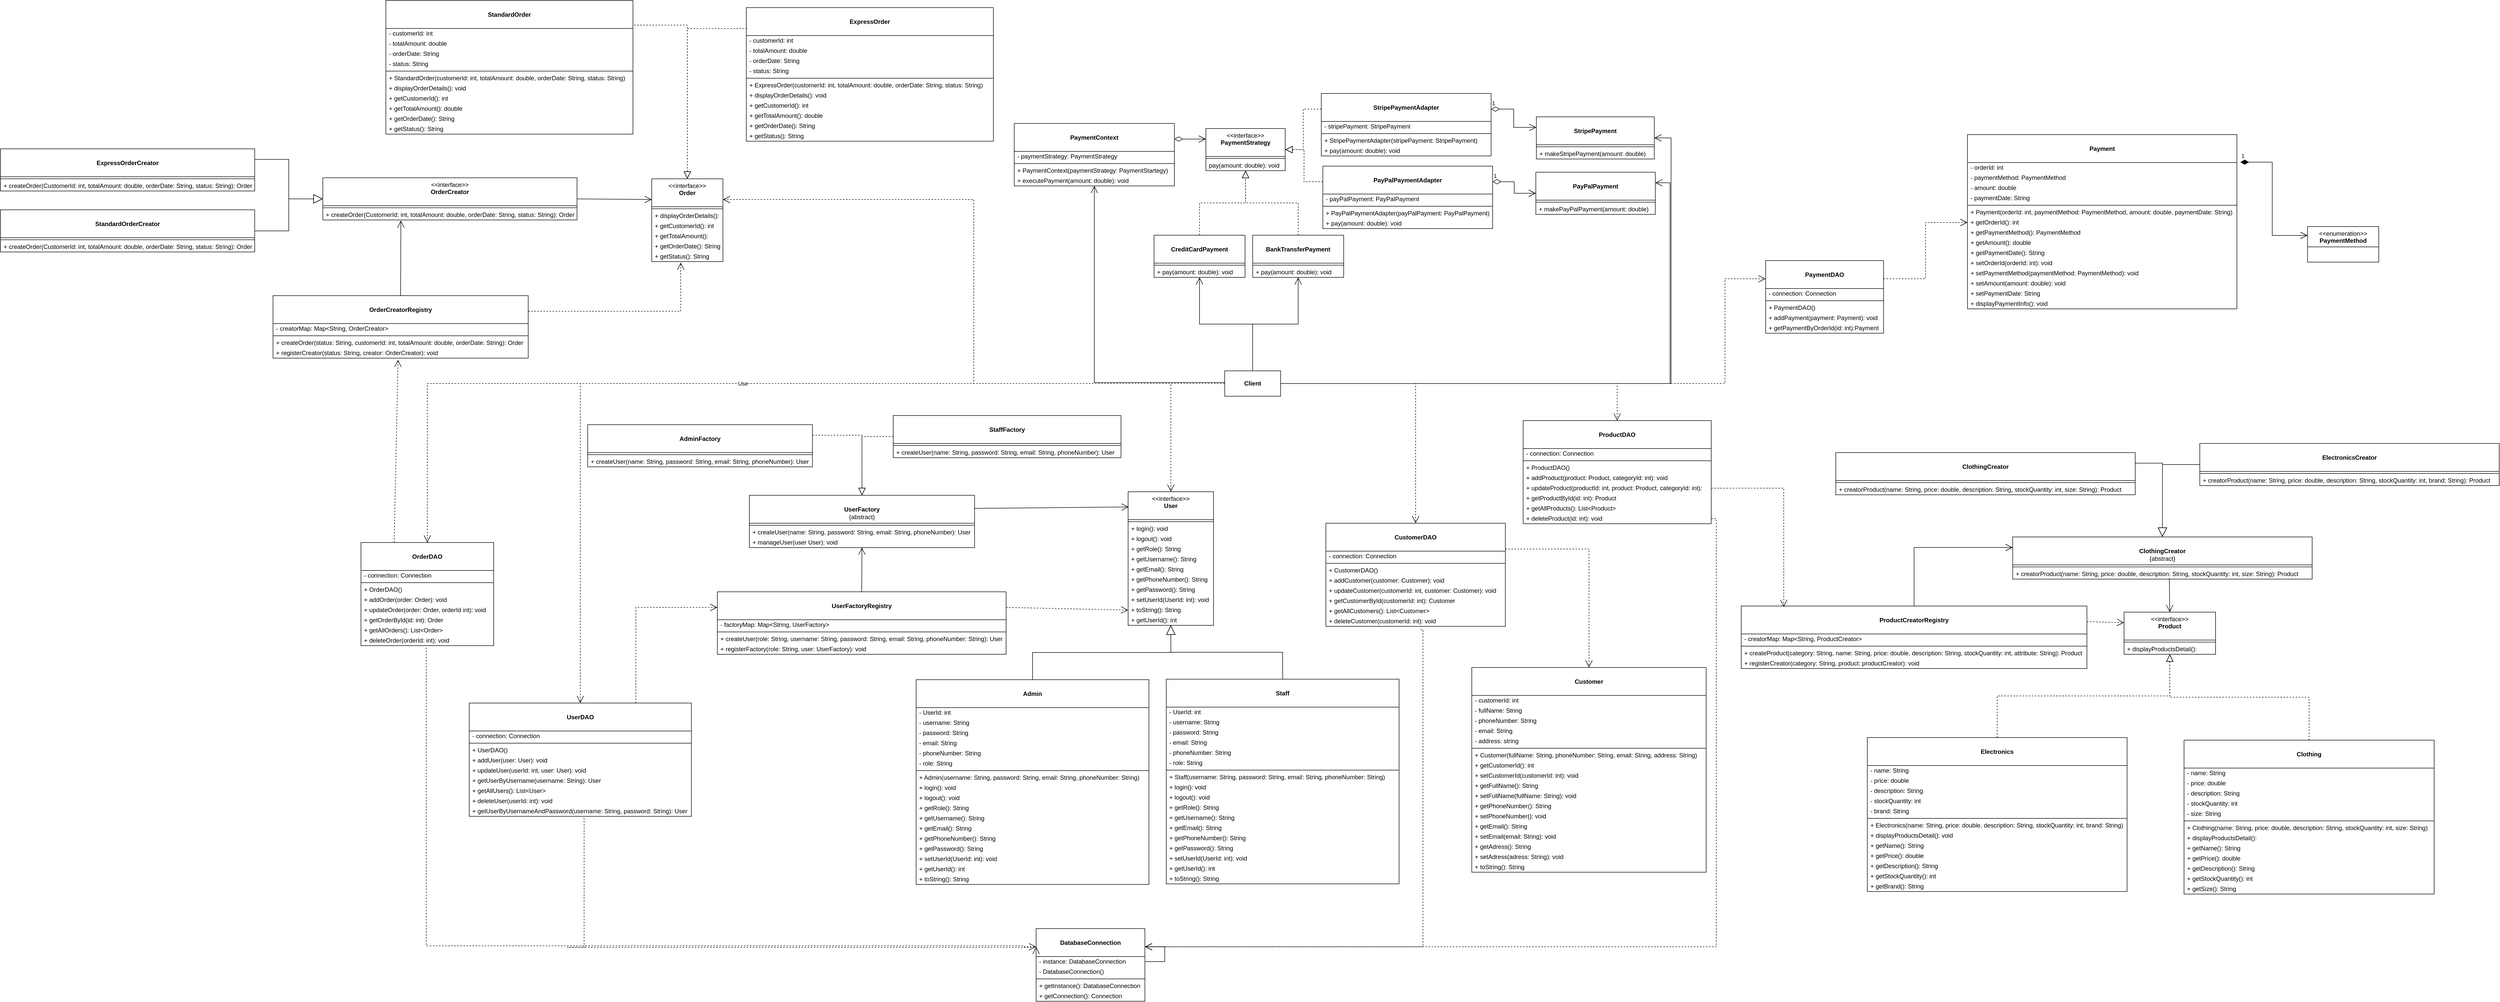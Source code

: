 <mxfile version="27.0.9">
  <diagram name="Trang-1" id="nAancr9zTunNYljehSkm">
    <mxGraphModel dx="5280" dy="1609" grid="1" gridSize="1" guides="1" tooltips="1" connect="1" arrows="1" fold="1" page="0" pageScale="1" pageWidth="4681" pageHeight="3300" math="0" shadow="0">
      <root>
        <mxCell id="0" />
        <mxCell id="1" parent="0" />
        <mxCell id="gP7lxFgwzLXRssChAmne-25" value="&amp;lt;&amp;lt;interface&amp;gt;&amp;gt;&lt;br&gt;&lt;b&gt;PaymentStrategy&lt;/b&gt;" style="swimlane;fontStyle=0;align=center;verticalAlign=top;childLayout=stackLayout;horizontal=1;startSize=55;horizontalStack=0;resizeParent=1;resizeParentMax=0;resizeLast=0;collapsible=0;marginBottom=0;html=1;whiteSpace=wrap;" vertex="1" parent="1">
          <mxGeometry x="-924" y="-519" width="156" height="83" as="geometry" />
        </mxCell>
        <mxCell id="gP7lxFgwzLXRssChAmne-30" value="" style="line;strokeWidth=1;fillColor=none;align=left;verticalAlign=middle;spacingTop=-1;spacingLeft=3;spacingRight=3;rotatable=0;labelPosition=right;points=[];portConstraint=eastwest;" vertex="1" parent="gP7lxFgwzLXRssChAmne-25">
          <mxGeometry y="55" width="156" height="8" as="geometry" />
        </mxCell>
        <mxCell id="gP7lxFgwzLXRssChAmne-32" value="pay(amount: double): void" style="text;html=1;strokeColor=none;fillColor=none;align=left;verticalAlign=middle;spacingLeft=4;spacingRight=4;overflow=hidden;rotatable=0;points=[[0,0.5],[1,0.5]];portConstraint=eastwest;whiteSpace=wrap;" vertex="1" parent="gP7lxFgwzLXRssChAmne-25">
          <mxGeometry y="63" width="156" height="20" as="geometry" />
        </mxCell>
        <mxCell id="gP7lxFgwzLXRssChAmne-34" value="&lt;div&gt;&lt;b&gt;&lt;br&gt;&lt;/b&gt;&lt;/div&gt;&lt;b&gt;PaymentContext&lt;/b&gt;" style="swimlane;fontStyle=0;align=center;verticalAlign=top;childLayout=stackLayout;horizontal=1;startSize=55;horizontalStack=0;resizeParent=1;resizeParentMax=0;resizeLast=0;collapsible=0;marginBottom=0;html=1;whiteSpace=wrap;" vertex="1" parent="1">
          <mxGeometry x="-1301" y="-529" width="315" height="123" as="geometry" />
        </mxCell>
        <mxCell id="gP7lxFgwzLXRssChAmne-36" value="- paymentStrategy: PaymentStrategy" style="text;html=1;strokeColor=none;fillColor=none;align=left;verticalAlign=middle;spacingLeft=4;spacingRight=4;overflow=hidden;rotatable=0;points=[[0,0.5],[1,0.5]];portConstraint=eastwest;whiteSpace=wrap;" vertex="1" parent="gP7lxFgwzLXRssChAmne-34">
          <mxGeometry y="55" width="315" height="20" as="geometry" />
        </mxCell>
        <mxCell id="gP7lxFgwzLXRssChAmne-39" value="" style="line;strokeWidth=1;fillColor=none;align=left;verticalAlign=middle;spacingTop=-1;spacingLeft=3;spacingRight=3;rotatable=0;labelPosition=right;points=[];portConstraint=eastwest;" vertex="1" parent="gP7lxFgwzLXRssChAmne-34">
          <mxGeometry y="75" width="315" height="8" as="geometry" />
        </mxCell>
        <mxCell id="gP7lxFgwzLXRssChAmne-41" value="+ PaymentContext(paymentStrategy: PaymentStartegy)" style="text;html=1;strokeColor=none;fillColor=none;align=left;verticalAlign=middle;spacingLeft=4;spacingRight=4;overflow=hidden;rotatable=0;points=[[0,0.5],[1,0.5]];portConstraint=eastwest;whiteSpace=wrap;" vertex="1" parent="gP7lxFgwzLXRssChAmne-34">
          <mxGeometry y="83" width="315" height="20" as="geometry" />
        </mxCell>
        <mxCell id="gP7lxFgwzLXRssChAmne-42" value="+ executePayment(amount: double): void" style="text;html=1;strokeColor=none;fillColor=none;align=left;verticalAlign=middle;spacingLeft=4;spacingRight=4;overflow=hidden;rotatable=0;points=[[0,0.5],[1,0.5]];portConstraint=eastwest;whiteSpace=wrap;" vertex="1" parent="gP7lxFgwzLXRssChAmne-34">
          <mxGeometry y="103" width="315" height="20" as="geometry" />
        </mxCell>
        <mxCell id="gP7lxFgwzLXRssChAmne-43" value="&lt;br&gt;&lt;b&gt;CreditCardPayment&lt;/b&gt;&lt;div&gt;&lt;br/&gt;&lt;/div&gt;" style="swimlane;fontStyle=0;align=center;verticalAlign=top;childLayout=stackLayout;horizontal=1;startSize=55;horizontalStack=0;resizeParent=1;resizeParentMax=0;resizeLast=0;collapsible=0;marginBottom=0;html=1;whiteSpace=wrap;" vertex="1" parent="1">
          <mxGeometry x="-1026" y="-309" width="179" height="83" as="geometry" />
        </mxCell>
        <mxCell id="gP7lxFgwzLXRssChAmne-48" value="" style="line;strokeWidth=1;fillColor=none;align=left;verticalAlign=middle;spacingTop=-1;spacingLeft=3;spacingRight=3;rotatable=0;labelPosition=right;points=[];portConstraint=eastwest;" vertex="1" parent="gP7lxFgwzLXRssChAmne-43">
          <mxGeometry y="55" width="179" height="8" as="geometry" />
        </mxCell>
        <mxCell id="gP7lxFgwzLXRssChAmne-50" value="+ pay(amount: double): void" style="text;html=1;strokeColor=none;fillColor=none;align=left;verticalAlign=middle;spacingLeft=4;spacingRight=4;overflow=hidden;rotatable=0;points=[[0,0.5],[1,0.5]];portConstraint=eastwest;whiteSpace=wrap;" vertex="1" parent="gP7lxFgwzLXRssChAmne-43">
          <mxGeometry y="63" width="179" height="20" as="geometry" />
        </mxCell>
        <mxCell id="gP7lxFgwzLXRssChAmne-51" value="" style="endArrow=block;dashed=1;endFill=0;endSize=12;html=1;rounded=0;exitX=0.5;exitY=0;exitDx=0;exitDy=0;entryX=0.5;entryY=1;entryDx=0;entryDy=0;edgeStyle=orthogonalEdgeStyle;" edge="1" parent="1" source="gP7lxFgwzLXRssChAmne-43" target="gP7lxFgwzLXRssChAmne-25">
          <mxGeometry width="160" relative="1" as="geometry">
            <mxPoint x="-1006" y="-475" as="sourcePoint" />
            <mxPoint x="-893" y="-438" as="targetPoint" />
          </mxGeometry>
        </mxCell>
        <mxCell id="gP7lxFgwzLXRssChAmne-52" value="&lt;br&gt;&lt;b&gt;BankTransferPayment&lt;/b&gt;&lt;div&gt;&lt;br&gt;&lt;/div&gt;" style="swimlane;fontStyle=0;align=center;verticalAlign=top;childLayout=stackLayout;horizontal=1;startSize=55;horizontalStack=0;resizeParent=1;resizeParentMax=0;resizeLast=0;collapsible=0;marginBottom=0;html=1;whiteSpace=wrap;" vertex="1" parent="1">
          <mxGeometry x="-832" y="-309" width="179" height="83" as="geometry" />
        </mxCell>
        <mxCell id="gP7lxFgwzLXRssChAmne-53" value="" style="line;strokeWidth=1;fillColor=none;align=left;verticalAlign=middle;spacingTop=-1;spacingLeft=3;spacingRight=3;rotatable=0;labelPosition=right;points=[];portConstraint=eastwest;" vertex="1" parent="gP7lxFgwzLXRssChAmne-52">
          <mxGeometry y="55" width="179" height="8" as="geometry" />
        </mxCell>
        <mxCell id="gP7lxFgwzLXRssChAmne-54" value="+ pay(amount: double): void" style="text;html=1;strokeColor=none;fillColor=none;align=left;verticalAlign=middle;spacingLeft=4;spacingRight=4;overflow=hidden;rotatable=0;points=[[0,0.5],[1,0.5]];portConstraint=eastwest;whiteSpace=wrap;" vertex="1" parent="gP7lxFgwzLXRssChAmne-52">
          <mxGeometry y="63" width="179" height="20" as="geometry" />
        </mxCell>
        <mxCell id="gP7lxFgwzLXRssChAmne-55" value="" style="endArrow=block;dashed=1;endFill=0;endSize=12;html=1;rounded=0;exitX=0.5;exitY=0;exitDx=0;exitDy=0;entryX=0.5;entryY=1;entryDx=0;entryDy=0;edgeStyle=orthogonalEdgeStyle;" edge="1" parent="1" source="gP7lxFgwzLXRssChAmne-52" target="gP7lxFgwzLXRssChAmne-25">
          <mxGeometry width="160" relative="1" as="geometry">
            <mxPoint x="-890" y="-280" as="sourcePoint" />
            <mxPoint x="-839" y="-476" as="targetPoint" />
          </mxGeometry>
        </mxCell>
        <mxCell id="gP7lxFgwzLXRssChAmne-57" value="" style="endArrow=open;html=1;endSize=12;startArrow=diamondThin;startSize=14;startFill=0;edgeStyle=orthogonalEdgeStyle;align=left;verticalAlign=bottom;rounded=0;exitX=1;exitY=0.25;exitDx=0;exitDy=0;entryX=0;entryY=0.25;entryDx=0;entryDy=0;" edge="1" parent="1" source="gP7lxFgwzLXRssChAmne-34" target="gP7lxFgwzLXRssChAmne-25">
          <mxGeometry x="-1" y="3" relative="1" as="geometry">
            <mxPoint x="-1194" y="-231" as="sourcePoint" />
            <mxPoint x="-1034" y="-231" as="targetPoint" />
          </mxGeometry>
        </mxCell>
        <mxCell id="gP7lxFgwzLXRssChAmne-58" value="&lt;br&gt;&lt;b&gt;StripePaymentAdapter&lt;/b&gt;" style="swimlane;fontStyle=0;align=center;verticalAlign=top;childLayout=stackLayout;horizontal=1;startSize=55;horizontalStack=0;resizeParent=1;resizeParentMax=0;resizeLast=0;collapsible=0;marginBottom=0;html=1;whiteSpace=wrap;" vertex="1" parent="1">
          <mxGeometry x="-697" y="-588" width="334" height="123" as="geometry" />
        </mxCell>
        <mxCell id="gP7lxFgwzLXRssChAmne-60" value="- stripePayment: StripePayment" style="text;html=1;strokeColor=none;fillColor=none;align=left;verticalAlign=middle;spacingLeft=4;spacingRight=4;overflow=hidden;rotatable=0;points=[[0,0.5],[1,0.5]];portConstraint=eastwest;whiteSpace=wrap;" vertex="1" parent="gP7lxFgwzLXRssChAmne-58">
          <mxGeometry y="55" width="334" height="20" as="geometry" />
        </mxCell>
        <mxCell id="gP7lxFgwzLXRssChAmne-63" value="" style="line;strokeWidth=1;fillColor=none;align=left;verticalAlign=middle;spacingTop=-1;spacingLeft=3;spacingRight=3;rotatable=0;labelPosition=right;points=[];portConstraint=eastwest;" vertex="1" parent="gP7lxFgwzLXRssChAmne-58">
          <mxGeometry y="75" width="334" height="8" as="geometry" />
        </mxCell>
        <mxCell id="gP7lxFgwzLXRssChAmne-65" value="+ StripePaymentAdapter(stripePayment: StripePayment)" style="text;html=1;strokeColor=none;fillColor=none;align=left;verticalAlign=middle;spacingLeft=4;spacingRight=4;overflow=hidden;rotatable=0;points=[[0,0.5],[1,0.5]];portConstraint=eastwest;whiteSpace=wrap;" vertex="1" parent="gP7lxFgwzLXRssChAmne-58">
          <mxGeometry y="83" width="334" height="20" as="geometry" />
        </mxCell>
        <mxCell id="gP7lxFgwzLXRssChAmne-71" value="+ pay(amount: double): void" style="text;html=1;strokeColor=none;fillColor=none;align=left;verticalAlign=middle;spacingLeft=4;spacingRight=4;overflow=hidden;rotatable=0;points=[[0,0.5],[1,0.5]];portConstraint=eastwest;whiteSpace=wrap;" vertex="1" parent="gP7lxFgwzLXRssChAmne-58">
          <mxGeometry y="103" width="334" height="20" as="geometry" />
        </mxCell>
        <mxCell id="gP7lxFgwzLXRssChAmne-66" value="&lt;br&gt;&lt;b&gt;PayPalPaymentAdapter&lt;/b&gt;" style="swimlane;fontStyle=0;align=center;verticalAlign=top;childLayout=stackLayout;horizontal=1;startSize=55;horizontalStack=0;resizeParent=1;resizeParentMax=0;resizeLast=0;collapsible=0;marginBottom=0;html=1;whiteSpace=wrap;" vertex="1" parent="1">
          <mxGeometry x="-694" y="-445" width="334" height="123" as="geometry" />
        </mxCell>
        <mxCell id="gP7lxFgwzLXRssChAmne-67" value="- payPalPayment: PayPalPayment" style="text;html=1;strokeColor=none;fillColor=none;align=left;verticalAlign=middle;spacingLeft=4;spacingRight=4;overflow=hidden;rotatable=0;points=[[0,0.5],[1,0.5]];portConstraint=eastwest;whiteSpace=wrap;" vertex="1" parent="gP7lxFgwzLXRssChAmne-66">
          <mxGeometry y="55" width="334" height="20" as="geometry" />
        </mxCell>
        <mxCell id="gP7lxFgwzLXRssChAmne-68" value="" style="line;strokeWidth=1;fillColor=none;align=left;verticalAlign=middle;spacingTop=-1;spacingLeft=3;spacingRight=3;rotatable=0;labelPosition=right;points=[];portConstraint=eastwest;" vertex="1" parent="gP7lxFgwzLXRssChAmne-66">
          <mxGeometry y="75" width="334" height="8" as="geometry" />
        </mxCell>
        <mxCell id="gP7lxFgwzLXRssChAmne-69" value="+ PayPalPaymentAdapter(payPalPayment: PayPalPayment)" style="text;html=1;strokeColor=none;fillColor=none;align=left;verticalAlign=middle;spacingLeft=4;spacingRight=4;overflow=hidden;rotatable=0;points=[[0,0.5],[1,0.5]];portConstraint=eastwest;whiteSpace=wrap;" vertex="1" parent="gP7lxFgwzLXRssChAmne-66">
          <mxGeometry y="83" width="334" height="20" as="geometry" />
        </mxCell>
        <mxCell id="gP7lxFgwzLXRssChAmne-70" value="+ pay(amount: double): void" style="text;html=1;strokeColor=none;fillColor=none;align=left;verticalAlign=middle;spacingLeft=4;spacingRight=4;overflow=hidden;rotatable=0;points=[[0,0.5],[1,0.5]];portConstraint=eastwest;whiteSpace=wrap;" vertex="1" parent="gP7lxFgwzLXRssChAmne-66">
          <mxGeometry y="103" width="334" height="20" as="geometry" />
        </mxCell>
        <mxCell id="gP7lxFgwzLXRssChAmne-72" value="" style="endArrow=block;dashed=1;endFill=0;endSize=12;html=1;rounded=0;entryX=1;entryY=0.5;entryDx=0;entryDy=0;exitX=0;exitY=0.25;exitDx=0;exitDy=0;edgeStyle=orthogonalEdgeStyle;" edge="1" parent="1" source="gP7lxFgwzLXRssChAmne-66" target="gP7lxFgwzLXRssChAmne-25">
          <mxGeometry width="160" relative="1" as="geometry">
            <mxPoint x="-903" y="-394" as="sourcePoint" />
            <mxPoint x="-743" y="-394" as="targetPoint" />
          </mxGeometry>
        </mxCell>
        <mxCell id="gP7lxFgwzLXRssChAmne-73" value="" style="endArrow=block;dashed=1;endFill=0;endSize=12;html=1;rounded=0;entryX=1;entryY=0.5;entryDx=0;entryDy=0;exitX=0;exitY=0.25;exitDx=0;exitDy=0;edgeStyle=orthogonalEdgeStyle;" edge="1" parent="1" source="gP7lxFgwzLXRssChAmne-58" target="gP7lxFgwzLXRssChAmne-25">
          <mxGeometry width="160" relative="1" as="geometry">
            <mxPoint x="-903" y="-394" as="sourcePoint" />
            <mxPoint x="-743" y="-394" as="targetPoint" />
          </mxGeometry>
        </mxCell>
        <mxCell id="gP7lxFgwzLXRssChAmne-74" value="&lt;br&gt;&lt;b&gt;StripePayment&lt;/b&gt;&lt;div&gt;&lt;br/&gt;&lt;/div&gt;" style="swimlane;fontStyle=0;align=center;verticalAlign=top;childLayout=stackLayout;horizontal=1;startSize=55;horizontalStack=0;resizeParent=1;resizeParentMax=0;resizeLast=0;collapsible=0;marginBottom=0;html=1;whiteSpace=wrap;" vertex="1" parent="1">
          <mxGeometry x="-274" y="-542" width="232" height="83" as="geometry" />
        </mxCell>
        <mxCell id="gP7lxFgwzLXRssChAmne-79" value="" style="line;strokeWidth=1;fillColor=none;align=left;verticalAlign=middle;spacingTop=-1;spacingLeft=3;spacingRight=3;rotatable=0;labelPosition=right;points=[];portConstraint=eastwest;" vertex="1" parent="gP7lxFgwzLXRssChAmne-74">
          <mxGeometry y="55" width="232" height="8" as="geometry" />
        </mxCell>
        <mxCell id="gP7lxFgwzLXRssChAmne-76" value="+ makeStripePayment(amount: double)" style="text;html=1;strokeColor=none;fillColor=none;align=left;verticalAlign=middle;spacingLeft=4;spacingRight=4;overflow=hidden;rotatable=0;points=[[0,0.5],[1,0.5]];portConstraint=eastwest;whiteSpace=wrap;" vertex="1" parent="gP7lxFgwzLXRssChAmne-74">
          <mxGeometry y="63" width="232" height="20" as="geometry" />
        </mxCell>
        <mxCell id="gP7lxFgwzLXRssChAmne-82" value="&lt;br&gt;&lt;b&gt;PayPalPayment&lt;/b&gt;&lt;div&gt;&lt;br&gt;&lt;/div&gt;" style="swimlane;fontStyle=0;align=center;verticalAlign=top;childLayout=stackLayout;horizontal=1;startSize=55;horizontalStack=0;resizeParent=1;resizeParentMax=0;resizeLast=0;collapsible=0;marginBottom=0;html=1;whiteSpace=wrap;" vertex="1" parent="1">
          <mxGeometry x="-275" y="-433" width="235" height="83" as="geometry" />
        </mxCell>
        <mxCell id="gP7lxFgwzLXRssChAmne-83" value="" style="line;strokeWidth=1;fillColor=none;align=left;verticalAlign=middle;spacingTop=-1;spacingLeft=3;spacingRight=3;rotatable=0;labelPosition=right;points=[];portConstraint=eastwest;" vertex="1" parent="gP7lxFgwzLXRssChAmne-82">
          <mxGeometry y="55" width="235" height="8" as="geometry" />
        </mxCell>
        <mxCell id="gP7lxFgwzLXRssChAmne-84" value="+ makePayPalPayment(amount: double)" style="text;html=1;strokeColor=none;fillColor=none;align=left;verticalAlign=middle;spacingLeft=4;spacingRight=4;overflow=hidden;rotatable=0;points=[[0,0.5],[1,0.5]];portConstraint=eastwest;whiteSpace=wrap;" vertex="1" parent="gP7lxFgwzLXRssChAmne-82">
          <mxGeometry y="63" width="235" height="20" as="geometry" />
        </mxCell>
        <mxCell id="gP7lxFgwzLXRssChAmne-85" value="1" style="endArrow=open;html=1;endSize=12;startArrow=diamondThin;startSize=14;startFill=0;edgeStyle=orthogonalEdgeStyle;align=left;verticalAlign=bottom;rounded=0;exitX=1;exitY=0.25;exitDx=0;exitDy=0;entryX=0;entryY=0.5;entryDx=0;entryDy=0;" edge="1" parent="1" source="gP7lxFgwzLXRssChAmne-66" target="gP7lxFgwzLXRssChAmne-82">
          <mxGeometry x="-1" y="3" relative="1" as="geometry">
            <mxPoint x="-617" y="-294" as="sourcePoint" />
            <mxPoint x="-457" y="-294" as="targetPoint" />
          </mxGeometry>
        </mxCell>
        <mxCell id="gP7lxFgwzLXRssChAmne-86" value="1" style="endArrow=open;html=1;endSize=12;startArrow=diamondThin;startSize=14;startFill=0;edgeStyle=orthogonalEdgeStyle;align=left;verticalAlign=bottom;rounded=0;exitX=1;exitY=0.25;exitDx=0;exitDy=0;entryX=0;entryY=0.25;entryDx=0;entryDy=0;" edge="1" parent="1" source="gP7lxFgwzLXRssChAmne-58" target="gP7lxFgwzLXRssChAmne-74">
          <mxGeometry x="-1" y="3" relative="1" as="geometry">
            <mxPoint x="-356" y="-675" as="sourcePoint" />
            <mxPoint x="-196" y="-675" as="targetPoint" />
          </mxGeometry>
        </mxCell>
        <mxCell id="gP7lxFgwzLXRssChAmne-87" value="&lt;b&gt;Client&lt;/b&gt;" style="html=1;whiteSpace=wrap;" vertex="1" parent="1">
          <mxGeometry x="-887" y="-42" width="110" height="50" as="geometry" />
        </mxCell>
        <mxCell id="gP7lxFgwzLXRssChAmne-88" value="" style="endArrow=open;endFill=1;endSize=12;html=1;rounded=0;exitX=1;exitY=0.5;exitDx=0;exitDy=0;entryX=1;entryY=0.25;entryDx=0;entryDy=0;edgeStyle=orthogonalEdgeStyle;" edge="1" parent="1" source="gP7lxFgwzLXRssChAmne-87" target="gP7lxFgwzLXRssChAmne-82">
          <mxGeometry width="160" relative="1" as="geometry">
            <mxPoint x="-685" y="-547" as="sourcePoint" />
            <mxPoint x="-179" y="-254" as="targetPoint" />
            <Array as="points">
              <mxPoint x="-11" y="-17" />
              <mxPoint x="-11" y="-412" />
            </Array>
          </mxGeometry>
        </mxCell>
        <mxCell id="gP7lxFgwzLXRssChAmne-89" value="" style="endArrow=open;endFill=1;endSize=12;html=1;rounded=0;exitX=1;exitY=0.5;exitDx=0;exitDy=0;entryX=1;entryY=0.5;entryDx=0;entryDy=0;edgeStyle=orthogonalEdgeStyle;" edge="1" parent="1" source="gP7lxFgwzLXRssChAmne-87" target="gP7lxFgwzLXRssChAmne-74">
          <mxGeometry width="160" relative="1" as="geometry">
            <mxPoint x="-683" y="-106" as="sourcePoint" />
            <mxPoint x="-254" y="-309" as="targetPoint" />
            <Array as="points">
              <mxPoint x="-9" y="-17" />
              <mxPoint x="-9" y="-500" />
            </Array>
          </mxGeometry>
        </mxCell>
        <mxCell id="gP7lxFgwzLXRssChAmne-90" value="" style="endArrow=open;endFill=1;endSize=12;html=1;rounded=0;entryX=0.5;entryY=1;entryDx=0;entryDy=0;exitX=0;exitY=0.5;exitDx=0;exitDy=0;edgeStyle=orthogonalEdgeStyle;" edge="1" parent="1" source="gP7lxFgwzLXRssChAmne-87" target="gP7lxFgwzLXRssChAmne-34">
          <mxGeometry width="160" relative="1" as="geometry">
            <mxPoint x="-1235" y="-370" as="sourcePoint" />
            <mxPoint x="-1340" y="-291" as="targetPoint" />
            <Array as="points">
              <mxPoint x="-887" y="-19" />
              <mxPoint x="-1143" y="-19" />
            </Array>
          </mxGeometry>
        </mxCell>
        <mxCell id="gP7lxFgwzLXRssChAmne-91" value="" style="endArrow=open;endFill=1;endSize=12;html=1;rounded=0;entryX=0.5;entryY=1;entryDx=0;entryDy=0;exitX=0.5;exitY=0;exitDx=0;exitDy=0;edgeStyle=orthogonalEdgeStyle;" edge="1" parent="1" source="gP7lxFgwzLXRssChAmne-87" target="gP7lxFgwzLXRssChAmne-43">
          <mxGeometry width="160" relative="1" as="geometry">
            <mxPoint x="-1240" y="-94" as="sourcePoint" />
            <mxPoint x="-1080" y="-94" as="targetPoint" />
          </mxGeometry>
        </mxCell>
        <mxCell id="gP7lxFgwzLXRssChAmne-92" value="" style="endArrow=open;endFill=1;endSize=12;html=1;rounded=0;entryX=0.5;entryY=1;entryDx=0;entryDy=0;exitX=0.5;exitY=0;exitDx=0;exitDy=0;edgeStyle=orthogonalEdgeStyle;" edge="1" parent="1" source="gP7lxFgwzLXRssChAmne-87" target="gP7lxFgwzLXRssChAmne-52">
          <mxGeometry width="160" relative="1" as="geometry">
            <mxPoint x="-851" y="-41" as="sourcePoint" />
            <mxPoint x="-917" y="-180" as="targetPoint" />
          </mxGeometry>
        </mxCell>
        <mxCell id="gP7lxFgwzLXRssChAmne-93" value="&amp;lt;&amp;lt;interface&amp;gt;&amp;gt;&lt;br&gt;&lt;b&gt;User&lt;/b&gt;&lt;div&gt;&lt;br&gt;&lt;/div&gt;" style="swimlane;fontStyle=0;align=center;verticalAlign=top;childLayout=stackLayout;horizontal=1;startSize=55;horizontalStack=0;resizeParent=1;resizeParentMax=0;resizeLast=0;collapsible=0;marginBottom=0;html=1;whiteSpace=wrap;" vertex="1" parent="1">
          <mxGeometry x="-1077" y="196" width="168" height="263" as="geometry" />
        </mxCell>
        <mxCell id="gP7lxFgwzLXRssChAmne-98" value="" style="line;strokeWidth=1;fillColor=none;align=left;verticalAlign=middle;spacingTop=-1;spacingLeft=3;spacingRight=3;rotatable=0;labelPosition=right;points=[];portConstraint=eastwest;" vertex="1" parent="gP7lxFgwzLXRssChAmne-93">
          <mxGeometry y="55" width="168" height="8" as="geometry" />
        </mxCell>
        <mxCell id="gP7lxFgwzLXRssChAmne-200" value="+ login(): void" style="text;html=1;strokeColor=none;fillColor=none;align=left;verticalAlign=middle;spacingLeft=4;spacingRight=4;overflow=hidden;rotatable=0;points=[[0,0.5],[1,0.5]];portConstraint=eastwest;whiteSpace=wrap;" vertex="1" parent="gP7lxFgwzLXRssChAmne-93">
          <mxGeometry y="63" width="168" height="20" as="geometry" />
        </mxCell>
        <mxCell id="gP7lxFgwzLXRssChAmne-201" value="+ logout(): void" style="text;html=1;strokeColor=none;fillColor=none;align=left;verticalAlign=middle;spacingLeft=4;spacingRight=4;overflow=hidden;rotatable=0;points=[[0,0.5],[1,0.5]];portConstraint=eastwest;whiteSpace=wrap;" vertex="1" parent="gP7lxFgwzLXRssChAmne-93">
          <mxGeometry y="83" width="168" height="20" as="geometry" />
        </mxCell>
        <mxCell id="gP7lxFgwzLXRssChAmne-217" value="+ getRole(): String" style="text;html=1;strokeColor=none;fillColor=none;align=left;verticalAlign=middle;spacingLeft=4;spacingRight=4;overflow=hidden;rotatable=0;points=[[0,0.5],[1,0.5]];portConstraint=eastwest;whiteSpace=wrap;" vertex="1" parent="gP7lxFgwzLXRssChAmne-93">
          <mxGeometry y="103" width="168" height="20" as="geometry" />
        </mxCell>
        <mxCell id="gP7lxFgwzLXRssChAmne-216" value="+ getUsername(): String&amp;nbsp;" style="text;html=1;strokeColor=none;fillColor=none;align=left;verticalAlign=middle;spacingLeft=4;spacingRight=4;overflow=hidden;rotatable=0;points=[[0,0.5],[1,0.5]];portConstraint=eastwest;whiteSpace=wrap;" vertex="1" parent="gP7lxFgwzLXRssChAmne-93">
          <mxGeometry y="123" width="168" height="20" as="geometry" />
        </mxCell>
        <mxCell id="gP7lxFgwzLXRssChAmne-215" value="+ getEmail(): String" style="text;html=1;strokeColor=none;fillColor=none;align=left;verticalAlign=middle;spacingLeft=4;spacingRight=4;overflow=hidden;rotatable=0;points=[[0,0.5],[1,0.5]];portConstraint=eastwest;whiteSpace=wrap;" vertex="1" parent="gP7lxFgwzLXRssChAmne-93">
          <mxGeometry y="143" width="168" height="20" as="geometry" />
        </mxCell>
        <mxCell id="gP7lxFgwzLXRssChAmne-214" value="+ getPhoneNumber(): String" style="text;html=1;strokeColor=none;fillColor=none;align=left;verticalAlign=middle;spacingLeft=4;spacingRight=4;overflow=hidden;rotatable=0;points=[[0,0.5],[1,0.5]];portConstraint=eastwest;whiteSpace=wrap;" vertex="1" parent="gP7lxFgwzLXRssChAmne-93">
          <mxGeometry y="163" width="168" height="20" as="geometry" />
        </mxCell>
        <mxCell id="gP7lxFgwzLXRssChAmne-213" value="+ getPassword(): String" style="text;html=1;strokeColor=none;fillColor=none;align=left;verticalAlign=middle;spacingLeft=4;spacingRight=4;overflow=hidden;rotatable=0;points=[[0,0.5],[1,0.5]];portConstraint=eastwest;whiteSpace=wrap;" vertex="1" parent="gP7lxFgwzLXRssChAmne-93">
          <mxGeometry y="183" width="168" height="20" as="geometry" />
        </mxCell>
        <mxCell id="gP7lxFgwzLXRssChAmne-212" value="+ setUserId(UserId: int): void" style="text;html=1;strokeColor=none;fillColor=none;align=left;verticalAlign=middle;spacingLeft=4;spacingRight=4;overflow=hidden;rotatable=0;points=[[0,0.5],[1,0.5]];portConstraint=eastwest;whiteSpace=wrap;" vertex="1" parent="gP7lxFgwzLXRssChAmne-93">
          <mxGeometry y="203" width="168" height="20" as="geometry" />
        </mxCell>
        <mxCell id="gP7lxFgwzLXRssChAmne-210" value="+ toString(): String" style="text;html=1;strokeColor=none;fillColor=none;align=left;verticalAlign=middle;spacingLeft=4;spacingRight=4;overflow=hidden;rotatable=0;points=[[0,0.5],[1,0.5]];portConstraint=eastwest;whiteSpace=wrap;" vertex="1" parent="gP7lxFgwzLXRssChAmne-93">
          <mxGeometry y="223" width="168" height="20" as="geometry" />
        </mxCell>
        <mxCell id="gP7lxFgwzLXRssChAmne-211" value="+ getUserId(): int" style="text;html=1;strokeColor=none;fillColor=none;align=left;verticalAlign=middle;spacingLeft=4;spacingRight=4;overflow=hidden;rotatable=0;points=[[0,0.5],[1,0.5]];portConstraint=eastwest;whiteSpace=wrap;" vertex="1" parent="gP7lxFgwzLXRssChAmne-93">
          <mxGeometry y="243" width="168" height="20" as="geometry" />
        </mxCell>
        <mxCell id="gP7lxFgwzLXRssChAmne-110" value="&lt;div&gt;&lt;b&gt;&lt;br&gt;&lt;/b&gt;&lt;/div&gt;&lt;b&gt;AdminFactory&lt;/b&gt;" style="swimlane;fontStyle=0;align=center;verticalAlign=top;childLayout=stackLayout;horizontal=1;startSize=55;horizontalStack=0;resizeParent=1;resizeParentMax=0;resizeLast=0;collapsible=0;marginBottom=0;html=1;whiteSpace=wrap;" vertex="1" parent="1">
          <mxGeometry x="-2140" y="64" width="442" height="83" as="geometry" />
        </mxCell>
        <mxCell id="gP7lxFgwzLXRssChAmne-115" value="" style="line;strokeWidth=1;fillColor=none;align=left;verticalAlign=middle;spacingTop=-1;spacingLeft=3;spacingRight=3;rotatable=0;labelPosition=right;points=[];portConstraint=eastwest;" vertex="1" parent="gP7lxFgwzLXRssChAmne-110">
          <mxGeometry y="55" width="442" height="8" as="geometry" />
        </mxCell>
        <mxCell id="gP7lxFgwzLXRssChAmne-117" value="+ createUser(name: String, password: String, email: String, phoneNumber): User" style="text;html=1;strokeColor=none;fillColor=none;align=left;verticalAlign=middle;spacingLeft=4;spacingRight=4;overflow=hidden;rotatable=0;points=[[0,0.5],[1,0.5]];portConstraint=eastwest;whiteSpace=wrap;" vertex="1" parent="gP7lxFgwzLXRssChAmne-110">
          <mxGeometry y="63" width="442" height="20" as="geometry" />
        </mxCell>
        <mxCell id="gP7lxFgwzLXRssChAmne-119" value="&lt;div&gt;&lt;b&gt;&lt;br&gt;&lt;/b&gt;&lt;/div&gt;&lt;b&gt;StaffFactory&lt;/b&gt;" style="swimlane;fontStyle=0;align=center;verticalAlign=top;childLayout=stackLayout;horizontal=1;startSize=55;horizontalStack=0;resizeParent=1;resizeParentMax=0;resizeLast=0;collapsible=0;marginBottom=0;html=1;whiteSpace=wrap;" vertex="1" parent="1">
          <mxGeometry x="-1539" y="46" width="448" height="83" as="geometry" />
        </mxCell>
        <mxCell id="gP7lxFgwzLXRssChAmne-120" value="" style="line;strokeWidth=1;fillColor=none;align=left;verticalAlign=middle;spacingTop=-1;spacingLeft=3;spacingRight=3;rotatable=0;labelPosition=right;points=[];portConstraint=eastwest;" vertex="1" parent="gP7lxFgwzLXRssChAmne-119">
          <mxGeometry y="55" width="448" height="8" as="geometry" />
        </mxCell>
        <mxCell id="gP7lxFgwzLXRssChAmne-124" value="+ createUser(name: String, password: String, email: String, phoneNumber): User" style="text;html=1;strokeColor=none;fillColor=none;align=left;verticalAlign=middle;spacingLeft=4;spacingRight=4;overflow=hidden;rotatable=0;points=[[0,0.5],[1,0.5]];portConstraint=eastwest;whiteSpace=wrap;" vertex="1" parent="gP7lxFgwzLXRssChAmne-119">
          <mxGeometry y="63" width="448" height="20" as="geometry" />
        </mxCell>
        <mxCell id="gP7lxFgwzLXRssChAmne-125" value="&lt;br&gt;&lt;b&gt;UserFactory&lt;/b&gt;&lt;br&gt;{abstract}" style="swimlane;fontStyle=0;align=center;verticalAlign=top;childLayout=stackLayout;horizontal=1;startSize=55;horizontalStack=0;resizeParent=1;resizeParentMax=0;resizeLast=0;collapsible=0;marginBottom=0;html=1;whiteSpace=wrap;" vertex="1" parent="1">
          <mxGeometry x="-1822" y="203" width="443" height="103" as="geometry" />
        </mxCell>
        <mxCell id="gP7lxFgwzLXRssChAmne-130" value="" style="line;strokeWidth=1;fillColor=none;align=left;verticalAlign=middle;spacingTop=-1;spacingLeft=3;spacingRight=3;rotatable=0;labelPosition=right;points=[];portConstraint=eastwest;" vertex="1" parent="gP7lxFgwzLXRssChAmne-125">
          <mxGeometry y="55" width="443" height="8" as="geometry" />
        </mxCell>
        <mxCell id="gP7lxFgwzLXRssChAmne-135" value="+ createUser(name: String, password: String, email: String, phoneNumber): User" style="text;html=1;strokeColor=none;fillColor=none;align=left;verticalAlign=middle;spacingLeft=4;spacingRight=4;overflow=hidden;rotatable=0;points=[[0,0.5],[1,0.5]];portConstraint=eastwest;whiteSpace=wrap;" vertex="1" parent="gP7lxFgwzLXRssChAmne-125">
          <mxGeometry y="63" width="443" height="20" as="geometry" />
        </mxCell>
        <mxCell id="gP7lxFgwzLXRssChAmne-136" value="+ manageUser(user User): void" style="text;html=1;strokeColor=none;fillColor=none;align=left;verticalAlign=middle;spacingLeft=4;spacingRight=4;overflow=hidden;rotatable=0;points=[[0,0.5],[1,0.5]];portConstraint=eastwest;whiteSpace=wrap;" vertex="1" parent="gP7lxFgwzLXRssChAmne-125">
          <mxGeometry y="83" width="443" height="20" as="geometry" />
        </mxCell>
        <mxCell id="gP7lxFgwzLXRssChAmne-133" value="" style="endArrow=block;dashed=1;endFill=0;endSize=12;html=1;rounded=0;exitX=1;exitY=0.25;exitDx=0;exitDy=0;entryX=0.5;entryY=0;entryDx=0;entryDy=0;edgeStyle=orthogonalEdgeStyle;" edge="1" parent="1" source="gP7lxFgwzLXRssChAmne-110" target="gP7lxFgwzLXRssChAmne-125">
          <mxGeometry width="160" relative="1" as="geometry">
            <mxPoint x="-1141" y="279" as="sourcePoint" />
            <mxPoint x="-981" y="279" as="targetPoint" />
          </mxGeometry>
        </mxCell>
        <mxCell id="gP7lxFgwzLXRssChAmne-134" value="" style="endArrow=block;dashed=1;endFill=0;endSize=12;html=1;rounded=0;exitX=0;exitY=0.5;exitDx=0;exitDy=0;entryX=0.5;entryY=0;entryDx=0;entryDy=0;edgeStyle=orthogonalEdgeStyle;" edge="1" parent="1" source="gP7lxFgwzLXRssChAmne-119" target="gP7lxFgwzLXRssChAmne-125">
          <mxGeometry width="160" relative="1" as="geometry">
            <mxPoint x="-595" y="220" as="sourcePoint" />
            <mxPoint x="-981" y="279" as="targetPoint" />
          </mxGeometry>
        </mxCell>
        <mxCell id="gP7lxFgwzLXRssChAmne-149" value="&lt;br&gt;&lt;b&gt;Admin&lt;/b&gt;&lt;br&gt;&lt;div&gt;&lt;br&gt;&lt;/div&gt;" style="swimlane;fontStyle=0;align=center;verticalAlign=top;childLayout=stackLayout;horizontal=1;startSize=55;horizontalStack=0;resizeParent=1;resizeParentMax=0;resizeLast=0;collapsible=0;marginBottom=0;html=1;whiteSpace=wrap;" vertex="1" parent="1">
          <mxGeometry x="-1494" y="566" width="458" height="403" as="geometry" />
        </mxCell>
        <mxCell id="gP7lxFgwzLXRssChAmne-163" value="- UserId: int" style="text;html=1;strokeColor=none;fillColor=none;align=left;verticalAlign=middle;spacingLeft=4;spacingRight=4;overflow=hidden;rotatable=0;points=[[0,0.5],[1,0.5]];portConstraint=eastwest;whiteSpace=wrap;" vertex="1" parent="gP7lxFgwzLXRssChAmne-149">
          <mxGeometry y="55" width="458" height="20" as="geometry" />
        </mxCell>
        <mxCell id="gP7lxFgwzLXRssChAmne-170" value="- username: String" style="text;html=1;strokeColor=none;fillColor=none;align=left;verticalAlign=middle;spacingLeft=4;spacingRight=4;overflow=hidden;rotatable=0;points=[[0,0.5],[1,0.5]];portConstraint=eastwest;whiteSpace=wrap;" vertex="1" parent="gP7lxFgwzLXRssChAmne-149">
          <mxGeometry y="75" width="458" height="20" as="geometry" />
        </mxCell>
        <mxCell id="gP7lxFgwzLXRssChAmne-169" value="- password: String" style="text;html=1;strokeColor=none;fillColor=none;align=left;verticalAlign=middle;spacingLeft=4;spacingRight=4;overflow=hidden;rotatable=0;points=[[0,0.5],[1,0.5]];portConstraint=eastwest;whiteSpace=wrap;" vertex="1" parent="gP7lxFgwzLXRssChAmne-149">
          <mxGeometry y="95" width="458" height="20" as="geometry" />
        </mxCell>
        <mxCell id="gP7lxFgwzLXRssChAmne-168" value="- email: String" style="text;html=1;strokeColor=none;fillColor=none;align=left;verticalAlign=middle;spacingLeft=4;spacingRight=4;overflow=hidden;rotatable=0;points=[[0,0.5],[1,0.5]];portConstraint=eastwest;whiteSpace=wrap;" vertex="1" parent="gP7lxFgwzLXRssChAmne-149">
          <mxGeometry y="115" width="458" height="20" as="geometry" />
        </mxCell>
        <mxCell id="gP7lxFgwzLXRssChAmne-167" value="- phoneNumber: String" style="text;html=1;strokeColor=none;fillColor=none;align=left;verticalAlign=middle;spacingLeft=4;spacingRight=4;overflow=hidden;rotatable=0;points=[[0,0.5],[1,0.5]];portConstraint=eastwest;whiteSpace=wrap;" vertex="1" parent="gP7lxFgwzLXRssChAmne-149">
          <mxGeometry y="135" width="458" height="20" as="geometry" />
        </mxCell>
        <mxCell id="gP7lxFgwzLXRssChAmne-166" value="- role: String" style="text;html=1;strokeColor=none;fillColor=none;align=left;verticalAlign=middle;spacingLeft=4;spacingRight=4;overflow=hidden;rotatable=0;points=[[0,0.5],[1,0.5]];portConstraint=eastwest;whiteSpace=wrap;" vertex="1" parent="gP7lxFgwzLXRssChAmne-149">
          <mxGeometry y="155" width="458" height="20" as="geometry" />
        </mxCell>
        <mxCell id="gP7lxFgwzLXRssChAmne-150" value="" style="line;strokeWidth=1;fillColor=none;align=left;verticalAlign=middle;spacingTop=-1;spacingLeft=3;spacingRight=3;rotatable=0;labelPosition=right;points=[];portConstraint=eastwest;" vertex="1" parent="gP7lxFgwzLXRssChAmne-149">
          <mxGeometry y="175" width="458" height="8" as="geometry" />
        </mxCell>
        <mxCell id="gP7lxFgwzLXRssChAmne-161" value="+ Admin(username: String, password: String, email: String, phoneNumber: String)" style="text;html=1;strokeColor=none;fillColor=none;align=left;verticalAlign=middle;spacingLeft=4;spacingRight=4;overflow=hidden;rotatable=0;points=[[0,0.5],[1,0.5]];portConstraint=eastwest;whiteSpace=wrap;" vertex="1" parent="gP7lxFgwzLXRssChAmne-149">
          <mxGeometry y="183" width="458" height="20" as="geometry" />
        </mxCell>
        <mxCell id="gP7lxFgwzLXRssChAmne-151" value="+ login(): void" style="text;html=1;strokeColor=none;fillColor=none;align=left;verticalAlign=middle;spacingLeft=4;spacingRight=4;overflow=hidden;rotatable=0;points=[[0,0.5],[1,0.5]];portConstraint=eastwest;whiteSpace=wrap;" vertex="1" parent="gP7lxFgwzLXRssChAmne-149">
          <mxGeometry y="203" width="458" height="20" as="geometry" />
        </mxCell>
        <mxCell id="gP7lxFgwzLXRssChAmne-152" value="+ logout(): void" style="text;html=1;strokeColor=none;fillColor=none;align=left;verticalAlign=middle;spacingLeft=4;spacingRight=4;overflow=hidden;rotatable=0;points=[[0,0.5],[1,0.5]];portConstraint=eastwest;whiteSpace=wrap;" vertex="1" parent="gP7lxFgwzLXRssChAmne-149">
          <mxGeometry y="223" width="458" height="20" as="geometry" />
        </mxCell>
        <mxCell id="gP7lxFgwzLXRssChAmne-153" value="+ getRole(): String" style="text;html=1;strokeColor=none;fillColor=none;align=left;verticalAlign=middle;spacingLeft=4;spacingRight=4;overflow=hidden;rotatable=0;points=[[0,0.5],[1,0.5]];portConstraint=eastwest;whiteSpace=wrap;" vertex="1" parent="gP7lxFgwzLXRssChAmne-149">
          <mxGeometry y="243" width="458" height="20" as="geometry" />
        </mxCell>
        <mxCell id="gP7lxFgwzLXRssChAmne-154" value="+ getUsername(): String&amp;nbsp;" style="text;html=1;strokeColor=none;fillColor=none;align=left;verticalAlign=middle;spacingLeft=4;spacingRight=4;overflow=hidden;rotatable=0;points=[[0,0.5],[1,0.5]];portConstraint=eastwest;whiteSpace=wrap;" vertex="1" parent="gP7lxFgwzLXRssChAmne-149">
          <mxGeometry y="263" width="458" height="20" as="geometry" />
        </mxCell>
        <mxCell id="gP7lxFgwzLXRssChAmne-155" value="+ getEmail(): String" style="text;html=1;strokeColor=none;fillColor=none;align=left;verticalAlign=middle;spacingLeft=4;spacingRight=4;overflow=hidden;rotatable=0;points=[[0,0.5],[1,0.5]];portConstraint=eastwest;whiteSpace=wrap;" vertex="1" parent="gP7lxFgwzLXRssChAmne-149">
          <mxGeometry y="283" width="458" height="20" as="geometry" />
        </mxCell>
        <mxCell id="gP7lxFgwzLXRssChAmne-156" value="+ getPhoneNumber(): String" style="text;html=1;strokeColor=none;fillColor=none;align=left;verticalAlign=middle;spacingLeft=4;spacingRight=4;overflow=hidden;rotatable=0;points=[[0,0.5],[1,0.5]];portConstraint=eastwest;whiteSpace=wrap;" vertex="1" parent="gP7lxFgwzLXRssChAmne-149">
          <mxGeometry y="303" width="458" height="20" as="geometry" />
        </mxCell>
        <mxCell id="gP7lxFgwzLXRssChAmne-157" value="+ getPassword(): String" style="text;html=1;strokeColor=none;fillColor=none;align=left;verticalAlign=middle;spacingLeft=4;spacingRight=4;overflow=hidden;rotatable=0;points=[[0,0.5],[1,0.5]];portConstraint=eastwest;whiteSpace=wrap;" vertex="1" parent="gP7lxFgwzLXRssChAmne-149">
          <mxGeometry y="323" width="458" height="20" as="geometry" />
        </mxCell>
        <mxCell id="gP7lxFgwzLXRssChAmne-158" value="+ setUserId(UserId: int): void" style="text;html=1;strokeColor=none;fillColor=none;align=left;verticalAlign=middle;spacingLeft=4;spacingRight=4;overflow=hidden;rotatable=0;points=[[0,0.5],[1,0.5]];portConstraint=eastwest;whiteSpace=wrap;" vertex="1" parent="gP7lxFgwzLXRssChAmne-149">
          <mxGeometry y="343" width="458" height="20" as="geometry" />
        </mxCell>
        <mxCell id="gP7lxFgwzLXRssChAmne-159" value="+ getUserId(): int" style="text;html=1;strokeColor=none;fillColor=none;align=left;verticalAlign=middle;spacingLeft=4;spacingRight=4;overflow=hidden;rotatable=0;points=[[0,0.5],[1,0.5]];portConstraint=eastwest;whiteSpace=wrap;" vertex="1" parent="gP7lxFgwzLXRssChAmne-149">
          <mxGeometry y="363" width="458" height="20" as="geometry" />
        </mxCell>
        <mxCell id="gP7lxFgwzLXRssChAmne-160" value="+ toString(): String" style="text;html=1;strokeColor=none;fillColor=none;align=left;verticalAlign=middle;spacingLeft=4;spacingRight=4;overflow=hidden;rotatable=0;points=[[0,0.5],[1,0.5]];portConstraint=eastwest;whiteSpace=wrap;" vertex="1" parent="gP7lxFgwzLXRssChAmne-149">
          <mxGeometry y="383" width="458" height="20" as="geometry" />
        </mxCell>
        <mxCell id="gP7lxFgwzLXRssChAmne-171" value="&lt;br&gt;&lt;b&gt;Staff&lt;/b&gt;" style="swimlane;fontStyle=0;align=center;verticalAlign=top;childLayout=stackLayout;horizontal=1;startSize=55;horizontalStack=0;resizeParent=1;resizeParentMax=0;resizeLast=0;collapsible=0;marginBottom=0;html=1;whiteSpace=wrap;" vertex="1" parent="1">
          <mxGeometry x="-1002" y="565" width="458" height="403" as="geometry" />
        </mxCell>
        <mxCell id="gP7lxFgwzLXRssChAmne-172" value="- UserId: int" style="text;html=1;strokeColor=none;fillColor=none;align=left;verticalAlign=middle;spacingLeft=4;spacingRight=4;overflow=hidden;rotatable=0;points=[[0,0.5],[1,0.5]];portConstraint=eastwest;whiteSpace=wrap;" vertex="1" parent="gP7lxFgwzLXRssChAmne-171">
          <mxGeometry y="55" width="458" height="20" as="geometry" />
        </mxCell>
        <mxCell id="gP7lxFgwzLXRssChAmne-173" value="- username: String" style="text;html=1;strokeColor=none;fillColor=none;align=left;verticalAlign=middle;spacingLeft=4;spacingRight=4;overflow=hidden;rotatable=0;points=[[0,0.5],[1,0.5]];portConstraint=eastwest;whiteSpace=wrap;" vertex="1" parent="gP7lxFgwzLXRssChAmne-171">
          <mxGeometry y="75" width="458" height="20" as="geometry" />
        </mxCell>
        <mxCell id="gP7lxFgwzLXRssChAmne-174" value="- password: String" style="text;html=1;strokeColor=none;fillColor=none;align=left;verticalAlign=middle;spacingLeft=4;spacingRight=4;overflow=hidden;rotatable=0;points=[[0,0.5],[1,0.5]];portConstraint=eastwest;whiteSpace=wrap;" vertex="1" parent="gP7lxFgwzLXRssChAmne-171">
          <mxGeometry y="95" width="458" height="20" as="geometry" />
        </mxCell>
        <mxCell id="gP7lxFgwzLXRssChAmne-175" value="- email: String" style="text;html=1;strokeColor=none;fillColor=none;align=left;verticalAlign=middle;spacingLeft=4;spacingRight=4;overflow=hidden;rotatable=0;points=[[0,0.5],[1,0.5]];portConstraint=eastwest;whiteSpace=wrap;" vertex="1" parent="gP7lxFgwzLXRssChAmne-171">
          <mxGeometry y="115" width="458" height="20" as="geometry" />
        </mxCell>
        <mxCell id="gP7lxFgwzLXRssChAmne-176" value="- phoneNumber: String" style="text;html=1;strokeColor=none;fillColor=none;align=left;verticalAlign=middle;spacingLeft=4;spacingRight=4;overflow=hidden;rotatable=0;points=[[0,0.5],[1,0.5]];portConstraint=eastwest;whiteSpace=wrap;" vertex="1" parent="gP7lxFgwzLXRssChAmne-171">
          <mxGeometry y="135" width="458" height="20" as="geometry" />
        </mxCell>
        <mxCell id="gP7lxFgwzLXRssChAmne-177" value="- role: String" style="text;html=1;strokeColor=none;fillColor=none;align=left;verticalAlign=middle;spacingLeft=4;spacingRight=4;overflow=hidden;rotatable=0;points=[[0,0.5],[1,0.5]];portConstraint=eastwest;whiteSpace=wrap;" vertex="1" parent="gP7lxFgwzLXRssChAmne-171">
          <mxGeometry y="155" width="458" height="20" as="geometry" />
        </mxCell>
        <mxCell id="gP7lxFgwzLXRssChAmne-178" value="" style="line;strokeWidth=1;fillColor=none;align=left;verticalAlign=middle;spacingTop=-1;spacingLeft=3;spacingRight=3;rotatable=0;labelPosition=right;points=[];portConstraint=eastwest;" vertex="1" parent="gP7lxFgwzLXRssChAmne-171">
          <mxGeometry y="175" width="458" height="8" as="geometry" />
        </mxCell>
        <mxCell id="gP7lxFgwzLXRssChAmne-179" value="+ Staff(username: String, password: String, email: String, phoneNumber: String)" style="text;html=1;strokeColor=none;fillColor=none;align=left;verticalAlign=middle;spacingLeft=4;spacingRight=4;overflow=hidden;rotatable=0;points=[[0,0.5],[1,0.5]];portConstraint=eastwest;whiteSpace=wrap;" vertex="1" parent="gP7lxFgwzLXRssChAmne-171">
          <mxGeometry y="183" width="458" height="20" as="geometry" />
        </mxCell>
        <mxCell id="gP7lxFgwzLXRssChAmne-180" value="+ login(): void" style="text;html=1;strokeColor=none;fillColor=none;align=left;verticalAlign=middle;spacingLeft=4;spacingRight=4;overflow=hidden;rotatable=0;points=[[0,0.5],[1,0.5]];portConstraint=eastwest;whiteSpace=wrap;" vertex="1" parent="gP7lxFgwzLXRssChAmne-171">
          <mxGeometry y="203" width="458" height="20" as="geometry" />
        </mxCell>
        <mxCell id="gP7lxFgwzLXRssChAmne-181" value="+ logout(): void" style="text;html=1;strokeColor=none;fillColor=none;align=left;verticalAlign=middle;spacingLeft=4;spacingRight=4;overflow=hidden;rotatable=0;points=[[0,0.5],[1,0.5]];portConstraint=eastwest;whiteSpace=wrap;" vertex="1" parent="gP7lxFgwzLXRssChAmne-171">
          <mxGeometry y="223" width="458" height="20" as="geometry" />
        </mxCell>
        <mxCell id="gP7lxFgwzLXRssChAmne-182" value="+ getRole(): String" style="text;html=1;strokeColor=none;fillColor=none;align=left;verticalAlign=middle;spacingLeft=4;spacingRight=4;overflow=hidden;rotatable=0;points=[[0,0.5],[1,0.5]];portConstraint=eastwest;whiteSpace=wrap;" vertex="1" parent="gP7lxFgwzLXRssChAmne-171">
          <mxGeometry y="243" width="458" height="20" as="geometry" />
        </mxCell>
        <mxCell id="gP7lxFgwzLXRssChAmne-183" value="+ getUsername(): String&amp;nbsp;" style="text;html=1;strokeColor=none;fillColor=none;align=left;verticalAlign=middle;spacingLeft=4;spacingRight=4;overflow=hidden;rotatable=0;points=[[0,0.5],[1,0.5]];portConstraint=eastwest;whiteSpace=wrap;" vertex="1" parent="gP7lxFgwzLXRssChAmne-171">
          <mxGeometry y="263" width="458" height="20" as="geometry" />
        </mxCell>
        <mxCell id="gP7lxFgwzLXRssChAmne-184" value="+ getEmail(): String" style="text;html=1;strokeColor=none;fillColor=none;align=left;verticalAlign=middle;spacingLeft=4;spacingRight=4;overflow=hidden;rotatable=0;points=[[0,0.5],[1,0.5]];portConstraint=eastwest;whiteSpace=wrap;" vertex="1" parent="gP7lxFgwzLXRssChAmne-171">
          <mxGeometry y="283" width="458" height="20" as="geometry" />
        </mxCell>
        <mxCell id="gP7lxFgwzLXRssChAmne-185" value="+ getPhoneNumber(): String" style="text;html=1;strokeColor=none;fillColor=none;align=left;verticalAlign=middle;spacingLeft=4;spacingRight=4;overflow=hidden;rotatable=0;points=[[0,0.5],[1,0.5]];portConstraint=eastwest;whiteSpace=wrap;" vertex="1" parent="gP7lxFgwzLXRssChAmne-171">
          <mxGeometry y="303" width="458" height="20" as="geometry" />
        </mxCell>
        <mxCell id="gP7lxFgwzLXRssChAmne-186" value="+ getPassword(): String" style="text;html=1;strokeColor=none;fillColor=none;align=left;verticalAlign=middle;spacingLeft=4;spacingRight=4;overflow=hidden;rotatable=0;points=[[0,0.5],[1,0.5]];portConstraint=eastwest;whiteSpace=wrap;" vertex="1" parent="gP7lxFgwzLXRssChAmne-171">
          <mxGeometry y="323" width="458" height="20" as="geometry" />
        </mxCell>
        <mxCell id="gP7lxFgwzLXRssChAmne-187" value="+ setUserId(UserId: int): void" style="text;html=1;strokeColor=none;fillColor=none;align=left;verticalAlign=middle;spacingLeft=4;spacingRight=4;overflow=hidden;rotatable=0;points=[[0,0.5],[1,0.5]];portConstraint=eastwest;whiteSpace=wrap;" vertex="1" parent="gP7lxFgwzLXRssChAmne-171">
          <mxGeometry y="343" width="458" height="20" as="geometry" />
        </mxCell>
        <mxCell id="gP7lxFgwzLXRssChAmne-188" value="+ getUserId(): int" style="text;html=1;strokeColor=none;fillColor=none;align=left;verticalAlign=middle;spacingLeft=4;spacingRight=4;overflow=hidden;rotatable=0;points=[[0,0.5],[1,0.5]];portConstraint=eastwest;whiteSpace=wrap;" vertex="1" parent="gP7lxFgwzLXRssChAmne-171">
          <mxGeometry y="363" width="458" height="20" as="geometry" />
        </mxCell>
        <mxCell id="gP7lxFgwzLXRssChAmne-189" value="+ toString(): String" style="text;html=1;strokeColor=none;fillColor=none;align=left;verticalAlign=middle;spacingLeft=4;spacingRight=4;overflow=hidden;rotatable=0;points=[[0,0.5],[1,0.5]];portConstraint=eastwest;whiteSpace=wrap;" vertex="1" parent="gP7lxFgwzLXRssChAmne-171">
          <mxGeometry y="383" width="458" height="20" as="geometry" />
        </mxCell>
        <mxCell id="gP7lxFgwzLXRssChAmne-190" value="" style="endArrow=open;endFill=1;endSize=12;html=1;rounded=0;entryX=0.007;entryY=0.114;entryDx=0;entryDy=0;entryPerimeter=0;exitX=1;exitY=0.25;exitDx=0;exitDy=0;" edge="1" parent="1" source="gP7lxFgwzLXRssChAmne-125" target="gP7lxFgwzLXRssChAmne-93">
          <mxGeometry width="160" relative="1" as="geometry">
            <mxPoint x="-1149" y="406" as="sourcePoint" />
            <mxPoint x="-989" y="406" as="targetPoint" />
          </mxGeometry>
        </mxCell>
        <mxCell id="gP7lxFgwzLXRssChAmne-191" value="" style="endArrow=block;endSize=16;endFill=0;html=1;rounded=0;exitX=0.5;exitY=0;exitDx=0;exitDy=0;entryX=0.5;entryY=1;entryDx=0;entryDy=0;edgeStyle=orthogonalEdgeStyle;elbow=vertical;" edge="1" parent="1" source="gP7lxFgwzLXRssChAmne-149" target="gP7lxFgwzLXRssChAmne-93">
          <mxGeometry width="160" relative="1" as="geometry">
            <mxPoint x="-657" y="857" as="sourcePoint" />
            <mxPoint x="-199" y="395" as="targetPoint" />
            <mxPoint as="offset" />
          </mxGeometry>
        </mxCell>
        <mxCell id="gP7lxFgwzLXRssChAmne-199" value="" style="endArrow=block;endSize=16;endFill=0;html=1;rounded=0;exitX=0.5;exitY=0;exitDx=0;exitDy=0;entryX=0.5;entryY=1;entryDx=0;entryDy=0;edgeStyle=orthogonalEdgeStyle;" edge="1" parent="1" source="gP7lxFgwzLXRssChAmne-171" target="gP7lxFgwzLXRssChAmne-93">
          <mxGeometry width="160" relative="1" as="geometry">
            <mxPoint x="-252" y="906" as="sourcePoint" />
            <mxPoint x="-203" y="374" as="targetPoint" />
            <mxPoint as="offset" />
          </mxGeometry>
        </mxCell>
        <mxCell id="gP7lxFgwzLXRssChAmne-218" value="&lt;br&gt;&lt;b&gt;ExpressOrderCreator&lt;/b&gt;&lt;div&gt;&lt;br/&gt;&lt;/div&gt;" style="swimlane;fontStyle=0;align=center;verticalAlign=top;childLayout=stackLayout;horizontal=1;startSize=55;horizontalStack=0;resizeParent=1;resizeParentMax=0;resizeLast=0;collapsible=0;marginBottom=0;html=1;whiteSpace=wrap;" vertex="1" parent="1">
          <mxGeometry x="-3295" y="-479" width="500" height="83" as="geometry" />
        </mxCell>
        <mxCell id="gP7lxFgwzLXRssChAmne-223" value="" style="line;strokeWidth=1;fillColor=none;align=left;verticalAlign=middle;spacingTop=-1;spacingLeft=3;spacingRight=3;rotatable=0;labelPosition=right;points=[];portConstraint=eastwest;" vertex="1" parent="gP7lxFgwzLXRssChAmne-218">
          <mxGeometry y="55" width="500" height="8" as="geometry" />
        </mxCell>
        <mxCell id="gP7lxFgwzLXRssChAmne-220" value="+ createOrder(CustomerId: int, totalAmount: double, orderDate: String, status: String): Order" style="text;html=1;strokeColor=none;fillColor=none;align=left;verticalAlign=middle;spacingLeft=4;spacingRight=4;overflow=hidden;rotatable=0;points=[[0,0.5],[1,0.5]];portConstraint=eastwest;whiteSpace=wrap;" vertex="1" parent="gP7lxFgwzLXRssChAmne-218">
          <mxGeometry y="63" width="500" height="20" as="geometry" />
        </mxCell>
        <mxCell id="gP7lxFgwzLXRssChAmne-232" value="&lt;br&gt;&lt;b&gt;StandardOrderCreator&lt;/b&gt;&lt;div&gt;&lt;br&gt;&lt;/div&gt;" style="swimlane;fontStyle=0;align=center;verticalAlign=top;childLayout=stackLayout;horizontal=1;startSize=55;horizontalStack=0;resizeParent=1;resizeParentMax=0;resizeLast=0;collapsible=0;marginBottom=0;html=1;whiteSpace=wrap;" vertex="1" parent="1">
          <mxGeometry x="-3295" y="-359" width="500" height="83" as="geometry" />
        </mxCell>
        <mxCell id="gP7lxFgwzLXRssChAmne-233" value="" style="line;strokeWidth=1;fillColor=none;align=left;verticalAlign=middle;spacingTop=-1;spacingLeft=3;spacingRight=3;rotatable=0;labelPosition=right;points=[];portConstraint=eastwest;" vertex="1" parent="gP7lxFgwzLXRssChAmne-232">
          <mxGeometry y="55" width="500" height="8" as="geometry" />
        </mxCell>
        <mxCell id="gP7lxFgwzLXRssChAmne-234" value="+ createOrder(CustomerId: int, totalAmount: double, orderDate: String, status: String): Order" style="text;html=1;strokeColor=none;fillColor=none;align=left;verticalAlign=middle;spacingLeft=4;spacingRight=4;overflow=hidden;rotatable=0;points=[[0,0.5],[1,0.5]];portConstraint=eastwest;whiteSpace=wrap;" vertex="1" parent="gP7lxFgwzLXRssChAmne-232">
          <mxGeometry y="63" width="500" height="20" as="geometry" />
        </mxCell>
        <mxCell id="gP7lxFgwzLXRssChAmne-235" value="&amp;lt;&amp;lt;interface&amp;gt;&amp;gt;&lt;br&gt;&lt;b&gt;OrderCreator&lt;/b&gt;&lt;div&gt;&lt;br&gt;&lt;/div&gt;" style="swimlane;fontStyle=0;align=center;verticalAlign=top;childLayout=stackLayout;horizontal=1;startSize=55;horizontalStack=0;resizeParent=1;resizeParentMax=0;resizeLast=0;collapsible=0;marginBottom=0;html=1;whiteSpace=wrap;" vertex="1" parent="1">
          <mxGeometry x="-2661" y="-422" width="500" height="83" as="geometry" />
        </mxCell>
        <mxCell id="gP7lxFgwzLXRssChAmne-236" value="" style="line;strokeWidth=1;fillColor=none;align=left;verticalAlign=middle;spacingTop=-1;spacingLeft=3;spacingRight=3;rotatable=0;labelPosition=right;points=[];portConstraint=eastwest;" vertex="1" parent="gP7lxFgwzLXRssChAmne-235">
          <mxGeometry y="55" width="500" height="8" as="geometry" />
        </mxCell>
        <mxCell id="gP7lxFgwzLXRssChAmne-237" value="+ createOrder(CustomerId: int, totalAmount: double, orderDate: String, status: String): Order" style="text;html=1;strokeColor=none;fillColor=none;align=left;verticalAlign=middle;spacingLeft=4;spacingRight=4;overflow=hidden;rotatable=0;points=[[0,0.5],[1,0.5]];portConstraint=eastwest;whiteSpace=wrap;" vertex="1" parent="gP7lxFgwzLXRssChAmne-235">
          <mxGeometry y="63" width="500" height="20" as="geometry" />
        </mxCell>
        <mxCell id="gP7lxFgwzLXRssChAmne-241" value="" style="endArrow=block;endSize=16;endFill=0;html=1;rounded=0;entryX=0;entryY=0.5;entryDx=0;entryDy=0;exitX=1;exitY=0.25;exitDx=0;exitDy=0;edgeStyle=orthogonalEdgeStyle;" edge="1" parent="1" source="gP7lxFgwzLXRssChAmne-218" target="gP7lxFgwzLXRssChAmne-235">
          <mxGeometry width="160" relative="1" as="geometry">
            <mxPoint x="-1479" y="-34" as="sourcePoint" />
            <mxPoint x="-1319" y="-34" as="targetPoint" />
          </mxGeometry>
        </mxCell>
        <mxCell id="gP7lxFgwzLXRssChAmne-242" value="" style="endArrow=block;endSize=16;endFill=0;html=1;rounded=0;entryX=0;entryY=0.5;entryDx=0;entryDy=0;exitX=1;exitY=0.5;exitDx=0;exitDy=0;edgeStyle=orthogonalEdgeStyle;" edge="1" parent="1" source="gP7lxFgwzLXRssChAmne-232" target="gP7lxFgwzLXRssChAmne-235">
          <mxGeometry width="160" relative="1" as="geometry">
            <mxPoint x="-1287" y="-67" as="sourcePoint" />
            <mxPoint x="-1500" y="-243" as="targetPoint" />
          </mxGeometry>
        </mxCell>
        <mxCell id="gP7lxFgwzLXRssChAmne-244" value="&amp;lt;&amp;lt;interface&amp;gt;&amp;gt;&lt;br&gt;&lt;b&gt;Order&lt;/b&gt;&lt;div&gt;&lt;br/&gt;&lt;/div&gt;" style="swimlane;fontStyle=0;align=center;verticalAlign=top;childLayout=stackLayout;horizontal=1;startSize=55;horizontalStack=0;resizeParent=1;resizeParentMax=0;resizeLast=0;collapsible=0;marginBottom=0;html=1;whiteSpace=wrap;" vertex="1" parent="1">
          <mxGeometry x="-2014" y="-420" width="140" height="163" as="geometry" />
        </mxCell>
        <mxCell id="gP7lxFgwzLXRssChAmne-249" value="" style="line;strokeWidth=1;fillColor=none;align=left;verticalAlign=middle;spacingTop=-1;spacingLeft=3;spacingRight=3;rotatable=0;labelPosition=right;points=[];portConstraint=eastwest;" vertex="1" parent="gP7lxFgwzLXRssChAmne-244">
          <mxGeometry y="55" width="140" height="8" as="geometry" />
        </mxCell>
        <mxCell id="gP7lxFgwzLXRssChAmne-291" value="+ displayOrderDetails(): void" style="text;html=1;strokeColor=none;fillColor=none;align=left;verticalAlign=middle;spacingLeft=4;spacingRight=4;overflow=hidden;rotatable=0;points=[[0,0.5],[1,0.5]];portConstraint=eastwest;whiteSpace=wrap;" vertex="1" parent="gP7lxFgwzLXRssChAmne-244">
          <mxGeometry y="63" width="140" height="20" as="geometry" />
        </mxCell>
        <mxCell id="gP7lxFgwzLXRssChAmne-292" value="+ getCustomerId(): int" style="text;html=1;strokeColor=none;fillColor=none;align=left;verticalAlign=middle;spacingLeft=4;spacingRight=4;overflow=hidden;rotatable=0;points=[[0,0.5],[1,0.5]];portConstraint=eastwest;whiteSpace=wrap;" vertex="1" parent="gP7lxFgwzLXRssChAmne-244">
          <mxGeometry y="83" width="140" height="20" as="geometry" />
        </mxCell>
        <mxCell id="gP7lxFgwzLXRssChAmne-293" value="+ getTotalAmount(): double" style="text;html=1;strokeColor=none;fillColor=none;align=left;verticalAlign=middle;spacingLeft=4;spacingRight=4;overflow=hidden;rotatable=0;points=[[0,0.5],[1,0.5]];portConstraint=eastwest;whiteSpace=wrap;" vertex="1" parent="gP7lxFgwzLXRssChAmne-244">
          <mxGeometry y="103" width="140" height="20" as="geometry" />
        </mxCell>
        <mxCell id="gP7lxFgwzLXRssChAmne-294" value="+ getOrderDate(): String" style="text;html=1;strokeColor=none;fillColor=none;align=left;verticalAlign=middle;spacingLeft=4;spacingRight=4;overflow=hidden;rotatable=0;points=[[0,0.5],[1,0.5]];portConstraint=eastwest;whiteSpace=wrap;" vertex="1" parent="gP7lxFgwzLXRssChAmne-244">
          <mxGeometry y="123" width="140" height="20" as="geometry" />
        </mxCell>
        <mxCell id="gP7lxFgwzLXRssChAmne-295" value="+ getStatus(): String" style="text;html=1;strokeColor=none;fillColor=none;align=left;verticalAlign=middle;spacingLeft=4;spacingRight=4;overflow=hidden;rotatable=0;points=[[0,0.5],[1,0.5]];portConstraint=eastwest;whiteSpace=wrap;" vertex="1" parent="gP7lxFgwzLXRssChAmne-244">
          <mxGeometry y="143" width="140" height="20" as="geometry" />
        </mxCell>
        <mxCell id="gP7lxFgwzLXRssChAmne-252" value="" style="endArrow=open;endFill=1;endSize=12;html=1;rounded=0;exitX=1;exitY=0.5;exitDx=0;exitDy=0;entryX=0;entryY=0.25;entryDx=0;entryDy=0;" edge="1" parent="1" source="gP7lxFgwzLXRssChAmne-235" target="gP7lxFgwzLXRssChAmne-244">
          <mxGeometry width="160" relative="1" as="geometry">
            <mxPoint x="-2978" y="-107" as="sourcePoint" />
            <mxPoint x="-2959" y="-81" as="targetPoint" />
          </mxGeometry>
        </mxCell>
        <mxCell id="gP7lxFgwzLXRssChAmne-253" value="&lt;br&gt;&lt;b&gt;StandardOrder&lt;/b&gt;&lt;div&gt;&lt;br/&gt;&lt;/div&gt;" style="swimlane;fontStyle=0;align=center;verticalAlign=top;childLayout=stackLayout;horizontal=1;startSize=55;horizontalStack=0;resizeParent=1;resizeParentMax=0;resizeLast=0;collapsible=0;marginBottom=0;html=1;whiteSpace=wrap;" vertex="1" parent="1">
          <mxGeometry x="-2537" y="-771" width="486" height="263" as="geometry" />
        </mxCell>
        <mxCell id="gP7lxFgwzLXRssChAmne-255" value="- customerId: int" style="text;html=1;strokeColor=none;fillColor=none;align=left;verticalAlign=middle;spacingLeft=4;spacingRight=4;overflow=hidden;rotatable=0;points=[[0,0.5],[1,0.5]];portConstraint=eastwest;whiteSpace=wrap;" vertex="1" parent="gP7lxFgwzLXRssChAmne-253">
          <mxGeometry y="55" width="486" height="20" as="geometry" />
        </mxCell>
        <mxCell id="gP7lxFgwzLXRssChAmne-265" value="- totalAmount: double" style="text;html=1;strokeColor=none;fillColor=none;align=left;verticalAlign=middle;spacingLeft=4;spacingRight=4;overflow=hidden;rotatable=0;points=[[0,0.5],[1,0.5]];portConstraint=eastwest;whiteSpace=wrap;" vertex="1" parent="gP7lxFgwzLXRssChAmne-253">
          <mxGeometry y="75" width="486" height="20" as="geometry" />
        </mxCell>
        <mxCell id="gP7lxFgwzLXRssChAmne-267" value="- orderDate: String" style="text;html=1;strokeColor=none;fillColor=none;align=left;verticalAlign=middle;spacingLeft=4;spacingRight=4;overflow=hidden;rotatable=0;points=[[0,0.5],[1,0.5]];portConstraint=eastwest;whiteSpace=wrap;" vertex="1" parent="gP7lxFgwzLXRssChAmne-253">
          <mxGeometry y="95" width="486" height="20" as="geometry" />
        </mxCell>
        <mxCell id="gP7lxFgwzLXRssChAmne-266" value="- status: String" style="text;html=1;strokeColor=none;fillColor=none;align=left;verticalAlign=middle;spacingLeft=4;spacingRight=4;overflow=hidden;rotatable=0;points=[[0,0.5],[1,0.5]];portConstraint=eastwest;whiteSpace=wrap;" vertex="1" parent="gP7lxFgwzLXRssChAmne-253">
          <mxGeometry y="115" width="486" height="20" as="geometry" />
        </mxCell>
        <mxCell id="gP7lxFgwzLXRssChAmne-258" value="" style="line;strokeWidth=1;fillColor=none;align=left;verticalAlign=middle;spacingTop=-1;spacingLeft=3;spacingRight=3;rotatable=0;labelPosition=right;points=[];portConstraint=eastwest;" vertex="1" parent="gP7lxFgwzLXRssChAmne-253">
          <mxGeometry y="135" width="486" height="8" as="geometry" />
        </mxCell>
        <mxCell id="gP7lxFgwzLXRssChAmne-260" value="+ StandardOrder(customerId: int, totalAmount: double, orderDate: String, status: String)" style="text;html=1;strokeColor=none;fillColor=none;align=left;verticalAlign=middle;spacingLeft=4;spacingRight=4;overflow=hidden;rotatable=0;points=[[0,0.5],[1,0.5]];portConstraint=eastwest;whiteSpace=wrap;" vertex="1" parent="gP7lxFgwzLXRssChAmne-253">
          <mxGeometry y="143" width="486" height="20" as="geometry" />
        </mxCell>
        <mxCell id="gP7lxFgwzLXRssChAmne-272" value="+ displayOrderDetails(): void" style="text;html=1;strokeColor=none;fillColor=none;align=left;verticalAlign=middle;spacingLeft=4;spacingRight=4;overflow=hidden;rotatable=0;points=[[0,0.5],[1,0.5]];portConstraint=eastwest;whiteSpace=wrap;" vertex="1" parent="gP7lxFgwzLXRssChAmne-253">
          <mxGeometry y="163" width="486" height="20" as="geometry" />
        </mxCell>
        <mxCell id="gP7lxFgwzLXRssChAmne-271" value="+ getCustomerId(): int" style="text;html=1;strokeColor=none;fillColor=none;align=left;verticalAlign=middle;spacingLeft=4;spacingRight=4;overflow=hidden;rotatable=0;points=[[0,0.5],[1,0.5]];portConstraint=eastwest;whiteSpace=wrap;" vertex="1" parent="gP7lxFgwzLXRssChAmne-253">
          <mxGeometry y="183" width="486" height="20" as="geometry" />
        </mxCell>
        <mxCell id="gP7lxFgwzLXRssChAmne-270" value="+ getTotalAmount(): double" style="text;html=1;strokeColor=none;fillColor=none;align=left;verticalAlign=middle;spacingLeft=4;spacingRight=4;overflow=hidden;rotatable=0;points=[[0,0.5],[1,0.5]];portConstraint=eastwest;whiteSpace=wrap;" vertex="1" parent="gP7lxFgwzLXRssChAmne-253">
          <mxGeometry y="203" width="486" height="20" as="geometry" />
        </mxCell>
        <mxCell id="gP7lxFgwzLXRssChAmne-269" value="+ getOrderDate(): String" style="text;html=1;strokeColor=none;fillColor=none;align=left;verticalAlign=middle;spacingLeft=4;spacingRight=4;overflow=hidden;rotatable=0;points=[[0,0.5],[1,0.5]];portConstraint=eastwest;whiteSpace=wrap;" vertex="1" parent="gP7lxFgwzLXRssChAmne-253">
          <mxGeometry y="223" width="486" height="20" as="geometry" />
        </mxCell>
        <mxCell id="gP7lxFgwzLXRssChAmne-268" value="+ getStatus(): String" style="text;html=1;strokeColor=none;fillColor=none;align=left;verticalAlign=middle;spacingLeft=4;spacingRight=4;overflow=hidden;rotatable=0;points=[[0,0.5],[1,0.5]];portConstraint=eastwest;whiteSpace=wrap;" vertex="1" parent="gP7lxFgwzLXRssChAmne-253">
          <mxGeometry y="243" width="486" height="20" as="geometry" />
        </mxCell>
        <mxCell id="gP7lxFgwzLXRssChAmne-273" value="&lt;br&gt;&lt;b&gt;ExpressOrder&lt;/b&gt;&lt;div&gt;&lt;br&gt;&lt;/div&gt;" style="swimlane;fontStyle=0;align=center;verticalAlign=top;childLayout=stackLayout;horizontal=1;startSize=55;horizontalStack=0;resizeParent=1;resizeParentMax=0;resizeLast=0;collapsible=0;marginBottom=0;html=1;whiteSpace=wrap;" vertex="1" parent="1">
          <mxGeometry x="-1828" y="-757" width="486" height="263" as="geometry" />
        </mxCell>
        <mxCell id="gP7lxFgwzLXRssChAmne-274" value="- customerId: int" style="text;html=1;strokeColor=none;fillColor=none;align=left;verticalAlign=middle;spacingLeft=4;spacingRight=4;overflow=hidden;rotatable=0;points=[[0,0.5],[1,0.5]];portConstraint=eastwest;whiteSpace=wrap;" vertex="1" parent="gP7lxFgwzLXRssChAmne-273">
          <mxGeometry y="55" width="486" height="20" as="geometry" />
        </mxCell>
        <mxCell id="gP7lxFgwzLXRssChAmne-275" value="- totalAmount: double" style="text;html=1;strokeColor=none;fillColor=none;align=left;verticalAlign=middle;spacingLeft=4;spacingRight=4;overflow=hidden;rotatable=0;points=[[0,0.5],[1,0.5]];portConstraint=eastwest;whiteSpace=wrap;" vertex="1" parent="gP7lxFgwzLXRssChAmne-273">
          <mxGeometry y="75" width="486" height="20" as="geometry" />
        </mxCell>
        <mxCell id="gP7lxFgwzLXRssChAmne-276" value="- orderDate: String" style="text;html=1;strokeColor=none;fillColor=none;align=left;verticalAlign=middle;spacingLeft=4;spacingRight=4;overflow=hidden;rotatable=0;points=[[0,0.5],[1,0.5]];portConstraint=eastwest;whiteSpace=wrap;" vertex="1" parent="gP7lxFgwzLXRssChAmne-273">
          <mxGeometry y="95" width="486" height="20" as="geometry" />
        </mxCell>
        <mxCell id="gP7lxFgwzLXRssChAmne-277" value="- status: String" style="text;html=1;strokeColor=none;fillColor=none;align=left;verticalAlign=middle;spacingLeft=4;spacingRight=4;overflow=hidden;rotatable=0;points=[[0,0.5],[1,0.5]];portConstraint=eastwest;whiteSpace=wrap;" vertex="1" parent="gP7lxFgwzLXRssChAmne-273">
          <mxGeometry y="115" width="486" height="20" as="geometry" />
        </mxCell>
        <mxCell id="gP7lxFgwzLXRssChAmne-278" value="" style="line;strokeWidth=1;fillColor=none;align=left;verticalAlign=middle;spacingTop=-1;spacingLeft=3;spacingRight=3;rotatable=0;labelPosition=right;points=[];portConstraint=eastwest;" vertex="1" parent="gP7lxFgwzLXRssChAmne-273">
          <mxGeometry y="135" width="486" height="8" as="geometry" />
        </mxCell>
        <mxCell id="gP7lxFgwzLXRssChAmne-279" value="+ ExpressOrder(customerId: int, totalAmount: double, orderDate: String, status: String)" style="text;html=1;strokeColor=none;fillColor=none;align=left;verticalAlign=middle;spacingLeft=4;spacingRight=4;overflow=hidden;rotatable=0;points=[[0,0.5],[1,0.5]];portConstraint=eastwest;whiteSpace=wrap;" vertex="1" parent="gP7lxFgwzLXRssChAmne-273">
          <mxGeometry y="143" width="486" height="20" as="geometry" />
        </mxCell>
        <mxCell id="gP7lxFgwzLXRssChAmne-280" value="+ displayOrderDetails(): void" style="text;html=1;strokeColor=none;fillColor=none;align=left;verticalAlign=middle;spacingLeft=4;spacingRight=4;overflow=hidden;rotatable=0;points=[[0,0.5],[1,0.5]];portConstraint=eastwest;whiteSpace=wrap;" vertex="1" parent="gP7lxFgwzLXRssChAmne-273">
          <mxGeometry y="163" width="486" height="20" as="geometry" />
        </mxCell>
        <mxCell id="gP7lxFgwzLXRssChAmne-281" value="+ getCustomerId(): int" style="text;html=1;strokeColor=none;fillColor=none;align=left;verticalAlign=middle;spacingLeft=4;spacingRight=4;overflow=hidden;rotatable=0;points=[[0,0.5],[1,0.5]];portConstraint=eastwest;whiteSpace=wrap;" vertex="1" parent="gP7lxFgwzLXRssChAmne-273">
          <mxGeometry y="183" width="486" height="20" as="geometry" />
        </mxCell>
        <mxCell id="gP7lxFgwzLXRssChAmne-282" value="+ getTotalAmount(): double" style="text;html=1;strokeColor=none;fillColor=none;align=left;verticalAlign=middle;spacingLeft=4;spacingRight=4;overflow=hidden;rotatable=0;points=[[0,0.5],[1,0.5]];portConstraint=eastwest;whiteSpace=wrap;" vertex="1" parent="gP7lxFgwzLXRssChAmne-273">
          <mxGeometry y="203" width="486" height="20" as="geometry" />
        </mxCell>
        <mxCell id="gP7lxFgwzLXRssChAmne-283" value="+ getOrderDate(): String" style="text;html=1;strokeColor=none;fillColor=none;align=left;verticalAlign=middle;spacingLeft=4;spacingRight=4;overflow=hidden;rotatable=0;points=[[0,0.5],[1,0.5]];portConstraint=eastwest;whiteSpace=wrap;" vertex="1" parent="gP7lxFgwzLXRssChAmne-273">
          <mxGeometry y="223" width="486" height="20" as="geometry" />
        </mxCell>
        <mxCell id="gP7lxFgwzLXRssChAmne-284" value="+ getStatus(): String" style="text;html=1;strokeColor=none;fillColor=none;align=left;verticalAlign=middle;spacingLeft=4;spacingRight=4;overflow=hidden;rotatable=0;points=[[0,0.5],[1,0.5]];portConstraint=eastwest;whiteSpace=wrap;" vertex="1" parent="gP7lxFgwzLXRssChAmne-273">
          <mxGeometry y="243" width="486" height="20" as="geometry" />
        </mxCell>
        <mxCell id="gP7lxFgwzLXRssChAmne-286" value="" style="endArrow=block;dashed=1;endFill=0;endSize=12;html=1;rounded=0;entryX=0.5;entryY=0;entryDx=0;entryDy=0;exitX=1.005;exitY=0.184;exitDx=0;exitDy=0;edgeStyle=orthogonalEdgeStyle;exitPerimeter=0;" edge="1" parent="1" source="gP7lxFgwzLXRssChAmne-253" target="gP7lxFgwzLXRssChAmne-244">
          <mxGeometry width="160" relative="1" as="geometry">
            <mxPoint x="-2472" y="182" as="sourcePoint" />
            <mxPoint x="-2312" y="182" as="targetPoint" />
          </mxGeometry>
        </mxCell>
        <mxCell id="gP7lxFgwzLXRssChAmne-287" value="" style="endArrow=block;dashed=1;endFill=0;endSize=12;html=1;rounded=0;entryX=0.5;entryY=0;entryDx=0;entryDy=0;exitX=0.003;exitY=0.157;exitDx=0;exitDy=0;edgeStyle=orthogonalEdgeStyle;exitPerimeter=0;" edge="1" parent="1" source="gP7lxFgwzLXRssChAmne-273" target="gP7lxFgwzLXRssChAmne-244">
          <mxGeometry width="160" relative="1" as="geometry">
            <mxPoint x="-2472" y="15" as="sourcePoint" />
            <mxPoint x="-2312" y="15" as="targetPoint" />
          </mxGeometry>
        </mxCell>
        <mxCell id="gP7lxFgwzLXRssChAmne-297" value="&lt;br&gt;&lt;b&gt;ElectronicsCreator&lt;/b&gt;&lt;div&gt;&lt;br/&gt;&lt;/div&gt;" style="swimlane;fontStyle=0;align=center;verticalAlign=top;childLayout=stackLayout;horizontal=1;startSize=55;horizontalStack=0;resizeParent=1;resizeParentMax=0;resizeLast=0;collapsible=0;marginBottom=0;html=1;whiteSpace=wrap;" vertex="1" parent="1">
          <mxGeometry x="1031" y="101" width="589" height="83" as="geometry" />
        </mxCell>
        <mxCell id="gP7lxFgwzLXRssChAmne-302" value="" style="line;strokeWidth=1;fillColor=none;align=left;verticalAlign=middle;spacingTop=-1;spacingLeft=3;spacingRight=3;rotatable=0;labelPosition=right;points=[];portConstraint=eastwest;" vertex="1" parent="gP7lxFgwzLXRssChAmne-297">
          <mxGeometry y="55" width="589" height="8" as="geometry" />
        </mxCell>
        <mxCell id="gP7lxFgwzLXRssChAmne-304" value="+ creatorProduct(name: String, price: double, description: String, stockQuantity: int, brand: String): Product" style="text;html=1;strokeColor=none;fillColor=none;align=left;verticalAlign=middle;spacingLeft=4;spacingRight=4;overflow=hidden;rotatable=0;points=[[0,0.5],[1,0.5]];portConstraint=eastwest;whiteSpace=wrap;" vertex="1" parent="gP7lxFgwzLXRssChAmne-297">
          <mxGeometry y="63" width="589" height="20" as="geometry" />
        </mxCell>
        <mxCell id="gP7lxFgwzLXRssChAmne-305" value="&lt;br&gt;&lt;b&gt;ClothingCreator&lt;/b&gt;&lt;div&gt;&lt;br&gt;&lt;/div&gt;" style="swimlane;fontStyle=0;align=center;verticalAlign=top;childLayout=stackLayout;horizontal=1;startSize=55;horizontalStack=0;resizeParent=1;resizeParentMax=0;resizeLast=0;collapsible=0;marginBottom=0;html=1;whiteSpace=wrap;" vertex="1" parent="1">
          <mxGeometry x="315" y="119" width="589" height="83" as="geometry" />
        </mxCell>
        <mxCell id="gP7lxFgwzLXRssChAmne-306" value="" style="line;strokeWidth=1;fillColor=none;align=left;verticalAlign=middle;spacingTop=-1;spacingLeft=3;spacingRight=3;rotatable=0;labelPosition=right;points=[];portConstraint=eastwest;" vertex="1" parent="gP7lxFgwzLXRssChAmne-305">
          <mxGeometry y="55" width="589" height="8" as="geometry" />
        </mxCell>
        <mxCell id="gP7lxFgwzLXRssChAmne-307" value="+ creatorProduct(name: String, price: double, description: String, stockQuantity: int, size: String): Product" style="text;html=1;strokeColor=none;fillColor=none;align=left;verticalAlign=middle;spacingLeft=4;spacingRight=4;overflow=hidden;rotatable=0;points=[[0,0.5],[1,0.5]];portConstraint=eastwest;whiteSpace=wrap;" vertex="1" parent="gP7lxFgwzLXRssChAmne-305">
          <mxGeometry y="63" width="589" height="20" as="geometry" />
        </mxCell>
        <mxCell id="gP7lxFgwzLXRssChAmne-311" value="&lt;br&gt;&lt;b&gt;ClothingCreator&lt;/b&gt;&lt;div&gt;{abstract}&lt;/div&gt;" style="swimlane;fontStyle=0;align=center;verticalAlign=top;childLayout=stackLayout;horizontal=1;startSize=55;horizontalStack=0;resizeParent=1;resizeParentMax=0;resizeLast=0;collapsible=0;marginBottom=0;html=1;whiteSpace=wrap;" vertex="1" parent="1">
          <mxGeometry x="663" y="285" width="589" height="83" as="geometry" />
        </mxCell>
        <mxCell id="gP7lxFgwzLXRssChAmne-312" value="" style="line;strokeWidth=1;fillColor=none;align=left;verticalAlign=middle;spacingTop=-1;spacingLeft=3;spacingRight=3;rotatable=0;labelPosition=right;points=[];portConstraint=eastwest;" vertex="1" parent="gP7lxFgwzLXRssChAmne-311">
          <mxGeometry y="55" width="589" height="8" as="geometry" />
        </mxCell>
        <mxCell id="gP7lxFgwzLXRssChAmne-313" value="+ creatorProduct(name: String, price: double, description: String, stockQuantity: int, size: String): Product" style="text;html=1;strokeColor=none;fillColor=none;align=left;verticalAlign=middle;spacingLeft=4;spacingRight=4;overflow=hidden;rotatable=0;points=[[0,0.5],[1,0.5]];portConstraint=eastwest;whiteSpace=wrap;" vertex="1" parent="gP7lxFgwzLXRssChAmne-311">
          <mxGeometry y="63" width="589" height="20" as="geometry" />
        </mxCell>
        <mxCell id="gP7lxFgwzLXRssChAmne-314" value="" style="endArrow=block;endSize=16;endFill=0;html=1;rounded=0;entryX=0.5;entryY=0;entryDx=0;entryDy=0;exitX=1;exitY=0.25;exitDx=0;exitDy=0;edgeStyle=orthogonalEdgeStyle;" edge="1" parent="1" source="gP7lxFgwzLXRssChAmne-305" target="gP7lxFgwzLXRssChAmne-311">
          <mxGeometry width="160" relative="1" as="geometry">
            <mxPoint x="523" y="95" as="sourcePoint" />
            <mxPoint x="683" y="95" as="targetPoint" />
          </mxGeometry>
        </mxCell>
        <mxCell id="gP7lxFgwzLXRssChAmne-315" value="" style="endArrow=block;endSize=16;endFill=0;html=1;rounded=0;entryX=0.5;entryY=0;entryDx=0;entryDy=0;exitX=0;exitY=0.5;exitDx=0;exitDy=0;edgeStyle=orthogonalEdgeStyle;" edge="1" parent="1" source="gP7lxFgwzLXRssChAmne-297" target="gP7lxFgwzLXRssChAmne-311">
          <mxGeometry width="160" relative="1" as="geometry">
            <mxPoint x="673" y="37" as="sourcePoint" />
            <mxPoint x="948" y="79" as="targetPoint" />
          </mxGeometry>
        </mxCell>
        <mxCell id="gP7lxFgwzLXRssChAmne-316" value="&amp;lt;&amp;lt;interface&amp;gt;&amp;gt;&lt;br&gt;&lt;b&gt;Product&lt;/b&gt;" style="swimlane;fontStyle=0;align=center;verticalAlign=top;childLayout=stackLayout;horizontal=1;startSize=55;horizontalStack=0;resizeParent=1;resizeParentMax=0;resizeLast=0;collapsible=0;marginBottom=0;html=1;whiteSpace=wrap;" vertex="1" parent="1">
          <mxGeometry x="882" y="433" width="180" height="83" as="geometry" />
        </mxCell>
        <mxCell id="gP7lxFgwzLXRssChAmne-321" value="" style="line;strokeWidth=1;fillColor=none;align=left;verticalAlign=middle;spacingTop=-1;spacingLeft=3;spacingRight=3;rotatable=0;labelPosition=right;points=[];portConstraint=eastwest;" vertex="1" parent="gP7lxFgwzLXRssChAmne-316">
          <mxGeometry y="55" width="180" height="8" as="geometry" />
        </mxCell>
        <mxCell id="gP7lxFgwzLXRssChAmne-323" value="+ displayProductsDetail():" style="text;html=1;strokeColor=none;fillColor=none;align=left;verticalAlign=middle;spacingLeft=4;spacingRight=4;overflow=hidden;rotatable=0;points=[[0,0.5],[1,0.5]];portConstraint=eastwest;whiteSpace=wrap;" vertex="1" parent="gP7lxFgwzLXRssChAmne-316">
          <mxGeometry y="63" width="180" height="20" as="geometry" />
        </mxCell>
        <mxCell id="gP7lxFgwzLXRssChAmne-324" value="" style="endArrow=open;endFill=1;endSize=12;html=1;rounded=0;entryX=0.5;entryY=0;entryDx=0;entryDy=0;exitX=0.523;exitY=0.917;exitDx=0;exitDy=0;exitPerimeter=0;" edge="1" parent="1" source="gP7lxFgwzLXRssChAmne-313" target="gP7lxFgwzLXRssChAmne-316">
          <mxGeometry width="160" relative="1" as="geometry">
            <mxPoint x="658" y="38" as="sourcePoint" />
            <mxPoint x="818" y="38" as="targetPoint" />
          </mxGeometry>
        </mxCell>
        <mxCell id="gP7lxFgwzLXRssChAmne-325" value="&lt;div&gt;&lt;b&gt;&lt;br&gt;&lt;/b&gt;&lt;/div&gt;&lt;b&gt;Electronics&lt;/b&gt;" style="swimlane;fontStyle=0;align=center;verticalAlign=top;childLayout=stackLayout;horizontal=1;startSize=55;horizontalStack=0;resizeParent=1;resizeParentMax=0;resizeLast=0;collapsible=0;marginBottom=0;html=1;whiteSpace=wrap;" vertex="1" parent="1">
          <mxGeometry x="377" y="680" width="511" height="303" as="geometry" />
        </mxCell>
        <mxCell id="gP7lxFgwzLXRssChAmne-336" value="- name: String" style="text;html=1;strokeColor=none;fillColor=none;align=left;verticalAlign=middle;spacingLeft=4;spacingRight=4;overflow=hidden;rotatable=0;points=[[0,0.5],[1,0.5]];portConstraint=eastwest;whiteSpace=wrap;" vertex="1" parent="gP7lxFgwzLXRssChAmne-325">
          <mxGeometry y="55" width="511" height="20" as="geometry" />
        </mxCell>
        <mxCell id="gP7lxFgwzLXRssChAmne-340" value="- price: double" style="text;html=1;strokeColor=none;fillColor=none;align=left;verticalAlign=middle;spacingLeft=4;spacingRight=4;overflow=hidden;rotatable=0;points=[[0,0.5],[1,0.5]];portConstraint=eastwest;whiteSpace=wrap;" vertex="1" parent="gP7lxFgwzLXRssChAmne-325">
          <mxGeometry y="75" width="511" height="20" as="geometry" />
        </mxCell>
        <mxCell id="gP7lxFgwzLXRssChAmne-339" value="- description: String&amp;nbsp;" style="text;html=1;strokeColor=none;fillColor=none;align=left;verticalAlign=middle;spacingLeft=4;spacingRight=4;overflow=hidden;rotatable=0;points=[[0,0.5],[1,0.5]];portConstraint=eastwest;whiteSpace=wrap;" vertex="1" parent="gP7lxFgwzLXRssChAmne-325">
          <mxGeometry y="95" width="511" height="20" as="geometry" />
        </mxCell>
        <mxCell id="gP7lxFgwzLXRssChAmne-338" value="- stockQuantity: int" style="text;html=1;strokeColor=none;fillColor=none;align=left;verticalAlign=middle;spacingLeft=4;spacingRight=4;overflow=hidden;rotatable=0;points=[[0,0.5],[1,0.5]];portConstraint=eastwest;whiteSpace=wrap;" vertex="1" parent="gP7lxFgwzLXRssChAmne-325">
          <mxGeometry y="115" width="511" height="20" as="geometry" />
        </mxCell>
        <mxCell id="gP7lxFgwzLXRssChAmne-337" value="- brand: String" style="text;html=1;strokeColor=none;fillColor=none;align=left;verticalAlign=middle;spacingLeft=4;spacingRight=4;overflow=hidden;rotatable=0;points=[[0,0.5],[1,0.5]];portConstraint=eastwest;whiteSpace=wrap;" vertex="1" parent="gP7lxFgwzLXRssChAmne-325">
          <mxGeometry y="135" width="511" height="20" as="geometry" />
        </mxCell>
        <mxCell id="gP7lxFgwzLXRssChAmne-326" value="" style="line;strokeWidth=1;fillColor=none;align=left;verticalAlign=middle;spacingTop=-1;spacingLeft=3;spacingRight=3;rotatable=0;labelPosition=right;points=[];portConstraint=eastwest;" vertex="1" parent="gP7lxFgwzLXRssChAmne-325">
          <mxGeometry y="155" width="511" height="8" as="geometry" />
        </mxCell>
        <mxCell id="gP7lxFgwzLXRssChAmne-327" value="+ Electronics(name: String, price: double, description: String, stockQuantity: int, brand: String)" style="text;html=1;strokeColor=none;fillColor=none;align=left;verticalAlign=middle;spacingLeft=4;spacingRight=4;overflow=hidden;rotatable=0;points=[[0,0.5],[1,0.5]];portConstraint=eastwest;whiteSpace=wrap;" vertex="1" parent="gP7lxFgwzLXRssChAmne-325">
          <mxGeometry y="163" width="511" height="20" as="geometry" />
        </mxCell>
        <mxCell id="gP7lxFgwzLXRssChAmne-356" value="+ displayProductsDetail(): void" style="text;html=1;strokeColor=none;fillColor=none;align=left;verticalAlign=middle;spacingLeft=4;spacingRight=4;overflow=hidden;rotatable=0;points=[[0,0.5],[1,0.5]];portConstraint=eastwest;whiteSpace=wrap;" vertex="1" parent="gP7lxFgwzLXRssChAmne-325">
          <mxGeometry y="183" width="511" height="20" as="geometry" />
        </mxCell>
        <mxCell id="gP7lxFgwzLXRssChAmne-333" value="+ getName(): String" style="text;html=1;strokeColor=none;fillColor=none;align=left;verticalAlign=middle;spacingLeft=4;spacingRight=4;overflow=hidden;rotatable=0;points=[[0,0.5],[1,0.5]];portConstraint=eastwest;whiteSpace=wrap;" vertex="1" parent="gP7lxFgwzLXRssChAmne-325">
          <mxGeometry y="203" width="511" height="20" as="geometry" />
        </mxCell>
        <mxCell id="gP7lxFgwzLXRssChAmne-332" value="+ getPrice(): double" style="text;html=1;strokeColor=none;fillColor=none;align=left;verticalAlign=middle;spacingLeft=4;spacingRight=4;overflow=hidden;rotatable=0;points=[[0,0.5],[1,0.5]];portConstraint=eastwest;whiteSpace=wrap;" vertex="1" parent="gP7lxFgwzLXRssChAmne-325">
          <mxGeometry y="223" width="511" height="20" as="geometry" />
        </mxCell>
        <mxCell id="gP7lxFgwzLXRssChAmne-331" value="+ getDescription(): String" style="text;html=1;strokeColor=none;fillColor=none;align=left;verticalAlign=middle;spacingLeft=4;spacingRight=4;overflow=hidden;rotatable=0;points=[[0,0.5],[1,0.5]];portConstraint=eastwest;whiteSpace=wrap;" vertex="1" parent="gP7lxFgwzLXRssChAmne-325">
          <mxGeometry y="243" width="511" height="20" as="geometry" />
        </mxCell>
        <mxCell id="gP7lxFgwzLXRssChAmne-334" value="+ getStockQuantity(): int" style="text;html=1;strokeColor=none;fillColor=none;align=left;verticalAlign=middle;spacingLeft=4;spacingRight=4;overflow=hidden;rotatable=0;points=[[0,0.5],[1,0.5]];portConstraint=eastwest;whiteSpace=wrap;" vertex="1" parent="gP7lxFgwzLXRssChAmne-325">
          <mxGeometry y="263" width="511" height="20" as="geometry" />
        </mxCell>
        <mxCell id="gP7lxFgwzLXRssChAmne-335" value="+ getBrand(): String" style="text;html=1;strokeColor=none;fillColor=none;align=left;verticalAlign=middle;spacingLeft=4;spacingRight=4;overflow=hidden;rotatable=0;points=[[0,0.5],[1,0.5]];portConstraint=eastwest;whiteSpace=wrap;" vertex="1" parent="gP7lxFgwzLXRssChAmne-325">
          <mxGeometry y="283" width="511" height="20" as="geometry" />
        </mxCell>
        <mxCell id="gP7lxFgwzLXRssChAmne-341" value="" style="endArrow=block;dashed=1;endFill=0;endSize=12;html=1;rounded=0;entryX=0.5;entryY=1;entryDx=0;entryDy=0;exitX=0.5;exitY=0;exitDx=0;exitDy=0;edgeStyle=orthogonalEdgeStyle;" edge="1" parent="1" source="gP7lxFgwzLXRssChAmne-325" target="gP7lxFgwzLXRssChAmne-316">
          <mxGeometry width="160" relative="1" as="geometry">
            <mxPoint x="454" y="-579" as="sourcePoint" />
            <mxPoint x="614" y="-579" as="targetPoint" />
          </mxGeometry>
        </mxCell>
        <mxCell id="gP7lxFgwzLXRssChAmne-342" value="&lt;div&gt;&lt;b&gt;&lt;br&gt;&lt;/b&gt;&lt;/div&gt;&lt;b&gt;Clothing&lt;/b&gt;" style="swimlane;fontStyle=0;align=center;verticalAlign=top;childLayout=stackLayout;horizontal=1;startSize=55;horizontalStack=0;resizeParent=1;resizeParentMax=0;resizeLast=0;collapsible=0;marginBottom=0;html=1;whiteSpace=wrap;" vertex="1" parent="1">
          <mxGeometry x="1000" y="685" width="492" height="303" as="geometry" />
        </mxCell>
        <mxCell id="gP7lxFgwzLXRssChAmne-343" value="- name: String" style="text;html=1;strokeColor=none;fillColor=none;align=left;verticalAlign=middle;spacingLeft=4;spacingRight=4;overflow=hidden;rotatable=0;points=[[0,0.5],[1,0.5]];portConstraint=eastwest;whiteSpace=wrap;" vertex="1" parent="gP7lxFgwzLXRssChAmne-342">
          <mxGeometry y="55" width="492" height="20" as="geometry" />
        </mxCell>
        <mxCell id="gP7lxFgwzLXRssChAmne-344" value="- price: double" style="text;html=1;strokeColor=none;fillColor=none;align=left;verticalAlign=middle;spacingLeft=4;spacingRight=4;overflow=hidden;rotatable=0;points=[[0,0.5],[1,0.5]];portConstraint=eastwest;whiteSpace=wrap;" vertex="1" parent="gP7lxFgwzLXRssChAmne-342">
          <mxGeometry y="75" width="492" height="20" as="geometry" />
        </mxCell>
        <mxCell id="gP7lxFgwzLXRssChAmne-345" value="- description: String&amp;nbsp;" style="text;html=1;strokeColor=none;fillColor=none;align=left;verticalAlign=middle;spacingLeft=4;spacingRight=4;overflow=hidden;rotatable=0;points=[[0,0.5],[1,0.5]];portConstraint=eastwest;whiteSpace=wrap;" vertex="1" parent="gP7lxFgwzLXRssChAmne-342">
          <mxGeometry y="95" width="492" height="20" as="geometry" />
        </mxCell>
        <mxCell id="gP7lxFgwzLXRssChAmne-346" value="- stockQuantity: int" style="text;html=1;strokeColor=none;fillColor=none;align=left;verticalAlign=middle;spacingLeft=4;spacingRight=4;overflow=hidden;rotatable=0;points=[[0,0.5],[1,0.5]];portConstraint=eastwest;whiteSpace=wrap;" vertex="1" parent="gP7lxFgwzLXRssChAmne-342">
          <mxGeometry y="115" width="492" height="20" as="geometry" />
        </mxCell>
        <mxCell id="gP7lxFgwzLXRssChAmne-347" value="- size: String" style="text;html=1;strokeColor=none;fillColor=none;align=left;verticalAlign=middle;spacingLeft=4;spacingRight=4;overflow=hidden;rotatable=0;points=[[0,0.5],[1,0.5]];portConstraint=eastwest;whiteSpace=wrap;" vertex="1" parent="gP7lxFgwzLXRssChAmne-342">
          <mxGeometry y="135" width="492" height="20" as="geometry" />
        </mxCell>
        <mxCell id="gP7lxFgwzLXRssChAmne-348" value="" style="line;strokeWidth=1;fillColor=none;align=left;verticalAlign=middle;spacingTop=-1;spacingLeft=3;spacingRight=3;rotatable=0;labelPosition=right;points=[];portConstraint=eastwest;" vertex="1" parent="gP7lxFgwzLXRssChAmne-342">
          <mxGeometry y="155" width="492" height="8" as="geometry" />
        </mxCell>
        <mxCell id="gP7lxFgwzLXRssChAmne-357" value="+ Clothing(name: String, price: double, description: String, stockQuantity: int, size: String)" style="text;html=1;strokeColor=none;fillColor=none;align=left;verticalAlign=middle;spacingLeft=4;spacingRight=4;overflow=hidden;rotatable=0;points=[[0,0.5],[1,0.5]];portConstraint=eastwest;whiteSpace=wrap;" vertex="1" parent="gP7lxFgwzLXRssChAmne-342">
          <mxGeometry y="163" width="492" height="20" as="geometry" />
        </mxCell>
        <mxCell id="gP7lxFgwzLXRssChAmne-349" value="+ displayProductsDetail():" style="text;html=1;strokeColor=none;fillColor=none;align=left;verticalAlign=middle;spacingLeft=4;spacingRight=4;overflow=hidden;rotatable=0;points=[[0,0.5],[1,0.5]];portConstraint=eastwest;whiteSpace=wrap;" vertex="1" parent="gP7lxFgwzLXRssChAmne-342">
          <mxGeometry y="183" width="492" height="20" as="geometry" />
        </mxCell>
        <mxCell id="gP7lxFgwzLXRssChAmne-350" value="+ getName(): String" style="text;html=1;strokeColor=none;fillColor=none;align=left;verticalAlign=middle;spacingLeft=4;spacingRight=4;overflow=hidden;rotatable=0;points=[[0,0.5],[1,0.5]];portConstraint=eastwest;whiteSpace=wrap;" vertex="1" parent="gP7lxFgwzLXRssChAmne-342">
          <mxGeometry y="203" width="492" height="20" as="geometry" />
        </mxCell>
        <mxCell id="gP7lxFgwzLXRssChAmne-351" value="+ getPrice(): double" style="text;html=1;strokeColor=none;fillColor=none;align=left;verticalAlign=middle;spacingLeft=4;spacingRight=4;overflow=hidden;rotatable=0;points=[[0,0.5],[1,0.5]];portConstraint=eastwest;whiteSpace=wrap;" vertex="1" parent="gP7lxFgwzLXRssChAmne-342">
          <mxGeometry y="223" width="492" height="20" as="geometry" />
        </mxCell>
        <mxCell id="gP7lxFgwzLXRssChAmne-352" value="+ getDescription(): String" style="text;html=1;strokeColor=none;fillColor=none;align=left;verticalAlign=middle;spacingLeft=4;spacingRight=4;overflow=hidden;rotatable=0;points=[[0,0.5],[1,0.5]];portConstraint=eastwest;whiteSpace=wrap;" vertex="1" parent="gP7lxFgwzLXRssChAmne-342">
          <mxGeometry y="243" width="492" height="20" as="geometry" />
        </mxCell>
        <mxCell id="gP7lxFgwzLXRssChAmne-353" value="+ getStockQuantity(): int" style="text;html=1;strokeColor=none;fillColor=none;align=left;verticalAlign=middle;spacingLeft=4;spacingRight=4;overflow=hidden;rotatable=0;points=[[0,0.5],[1,0.5]];portConstraint=eastwest;whiteSpace=wrap;" vertex="1" parent="gP7lxFgwzLXRssChAmne-342">
          <mxGeometry y="263" width="492" height="20" as="geometry" />
        </mxCell>
        <mxCell id="gP7lxFgwzLXRssChAmne-354" value="+ getSize(): String" style="text;html=1;strokeColor=none;fillColor=none;align=left;verticalAlign=middle;spacingLeft=4;spacingRight=4;overflow=hidden;rotatable=0;points=[[0,0.5],[1,0.5]];portConstraint=eastwest;whiteSpace=wrap;" vertex="1" parent="gP7lxFgwzLXRssChAmne-342">
          <mxGeometry y="283" width="492" height="20" as="geometry" />
        </mxCell>
        <mxCell id="gP7lxFgwzLXRssChAmne-355" value="" style="endArrow=block;dashed=1;endFill=0;endSize=12;html=1;rounded=0;exitX=0.5;exitY=0;exitDx=0;exitDy=0;entryX=0.5;entryY=1;entryDx=0;entryDy=0;edgeStyle=orthogonalEdgeStyle;" edge="1" parent="1" source="gP7lxFgwzLXRssChAmne-342" target="gP7lxFgwzLXRssChAmne-316">
          <mxGeometry width="160" relative="1" as="geometry">
            <mxPoint x="1552" y="125" as="sourcePoint" />
            <mxPoint x="1605" y="14" as="targetPoint" />
          </mxGeometry>
        </mxCell>
        <mxCell id="gP7lxFgwzLXRssChAmne-361" value="&lt;br&gt;&lt;b&gt;Customer&lt;/b&gt;&lt;div&gt;&lt;br/&gt;&lt;/div&gt;" style="swimlane;fontStyle=0;align=center;verticalAlign=top;childLayout=stackLayout;horizontal=1;startSize=55;horizontalStack=0;resizeParent=1;resizeParentMax=0;resizeLast=0;collapsible=0;marginBottom=0;html=1;whiteSpace=wrap;" vertex="1" parent="1">
          <mxGeometry x="-401" y="542" width="461" height="403" as="geometry" />
        </mxCell>
        <mxCell id="gP7lxFgwzLXRssChAmne-363" value="- customerId: int" style="text;html=1;strokeColor=none;fillColor=none;align=left;verticalAlign=middle;spacingLeft=4;spacingRight=4;overflow=hidden;rotatable=0;points=[[0,0.5],[1,0.5]];portConstraint=eastwest;whiteSpace=wrap;" vertex="1" parent="gP7lxFgwzLXRssChAmne-361">
          <mxGeometry y="55" width="461" height="20" as="geometry" />
        </mxCell>
        <mxCell id="gP7lxFgwzLXRssChAmne-369" value="- fullName: String" style="text;html=1;strokeColor=none;fillColor=none;align=left;verticalAlign=middle;spacingLeft=4;spacingRight=4;overflow=hidden;rotatable=0;points=[[0,0.5],[1,0.5]];portConstraint=eastwest;whiteSpace=wrap;" vertex="1" parent="gP7lxFgwzLXRssChAmne-361">
          <mxGeometry y="75" width="461" height="20" as="geometry" />
        </mxCell>
        <mxCell id="gP7lxFgwzLXRssChAmne-371" value="- phoneNumber: String" style="text;html=1;strokeColor=none;fillColor=none;align=left;verticalAlign=middle;spacingLeft=4;spacingRight=4;overflow=hidden;rotatable=0;points=[[0,0.5],[1,0.5]];portConstraint=eastwest;whiteSpace=wrap;" vertex="1" parent="gP7lxFgwzLXRssChAmne-361">
          <mxGeometry y="95" width="461" height="20" as="geometry" />
        </mxCell>
        <mxCell id="gP7lxFgwzLXRssChAmne-370" value="- email: String" style="text;html=1;strokeColor=none;fillColor=none;align=left;verticalAlign=middle;spacingLeft=4;spacingRight=4;overflow=hidden;rotatable=0;points=[[0,0.5],[1,0.5]];portConstraint=eastwest;whiteSpace=wrap;" vertex="1" parent="gP7lxFgwzLXRssChAmne-361">
          <mxGeometry y="115" width="461" height="20" as="geometry" />
        </mxCell>
        <mxCell id="gP7lxFgwzLXRssChAmne-372" value="- address: string" style="text;html=1;strokeColor=none;fillColor=none;align=left;verticalAlign=middle;spacingLeft=4;spacingRight=4;overflow=hidden;rotatable=0;points=[[0,0.5],[1,0.5]];portConstraint=eastwest;whiteSpace=wrap;" vertex="1" parent="gP7lxFgwzLXRssChAmne-361">
          <mxGeometry y="135" width="461" height="20" as="geometry" />
        </mxCell>
        <mxCell id="gP7lxFgwzLXRssChAmne-366" value="" style="line;strokeWidth=1;fillColor=none;align=left;verticalAlign=middle;spacingTop=-1;spacingLeft=3;spacingRight=3;rotatable=0;labelPosition=right;points=[];portConstraint=eastwest;" vertex="1" parent="gP7lxFgwzLXRssChAmne-361">
          <mxGeometry y="155" width="461" height="8" as="geometry" />
        </mxCell>
        <mxCell id="gP7lxFgwzLXRssChAmne-368" value="+ Customer(fullName: String, phoneNumber: String, email: String, address: String)" style="text;html=1;strokeColor=none;fillColor=none;align=left;verticalAlign=middle;spacingLeft=4;spacingRight=4;overflow=hidden;rotatable=0;points=[[0,0.5],[1,0.5]];portConstraint=eastwest;whiteSpace=wrap;" vertex="1" parent="gP7lxFgwzLXRssChAmne-361">
          <mxGeometry y="163" width="461" height="20" as="geometry" />
        </mxCell>
        <mxCell id="gP7lxFgwzLXRssChAmne-384" value="+ getCustomerId(): int" style="text;html=1;strokeColor=none;fillColor=none;align=left;verticalAlign=middle;spacingLeft=4;spacingRight=4;overflow=hidden;rotatable=0;points=[[0,0.5],[1,0.5]];portConstraint=eastwest;whiteSpace=wrap;" vertex="1" parent="gP7lxFgwzLXRssChAmne-361">
          <mxGeometry y="183" width="461" height="20" as="geometry" />
        </mxCell>
        <mxCell id="gP7lxFgwzLXRssChAmne-383" value="+ setCustomerId(customerId: int): void" style="text;html=1;strokeColor=none;fillColor=none;align=left;verticalAlign=middle;spacingLeft=4;spacingRight=4;overflow=hidden;rotatable=0;points=[[0,0.5],[1,0.5]];portConstraint=eastwest;whiteSpace=wrap;" vertex="1" parent="gP7lxFgwzLXRssChAmne-361">
          <mxGeometry y="203" width="461" height="20" as="geometry" />
        </mxCell>
        <mxCell id="gP7lxFgwzLXRssChAmne-382" value="+ getFullName(): String" style="text;html=1;strokeColor=none;fillColor=none;align=left;verticalAlign=middle;spacingLeft=4;spacingRight=4;overflow=hidden;rotatable=0;points=[[0,0.5],[1,0.5]];portConstraint=eastwest;whiteSpace=wrap;" vertex="1" parent="gP7lxFgwzLXRssChAmne-361">
          <mxGeometry y="223" width="461" height="20" as="geometry" />
        </mxCell>
        <mxCell id="gP7lxFgwzLXRssChAmne-381" value="+ setFullName(fullName: String): void" style="text;html=1;strokeColor=none;fillColor=none;align=left;verticalAlign=middle;spacingLeft=4;spacingRight=4;overflow=hidden;rotatable=0;points=[[0,0.5],[1,0.5]];portConstraint=eastwest;whiteSpace=wrap;" vertex="1" parent="gP7lxFgwzLXRssChAmne-361">
          <mxGeometry y="243" width="461" height="20" as="geometry" />
        </mxCell>
        <mxCell id="gP7lxFgwzLXRssChAmne-380" value="+ getPhoneNumber(): String" style="text;html=1;strokeColor=none;fillColor=none;align=left;verticalAlign=middle;spacingLeft=4;spacingRight=4;overflow=hidden;rotatable=0;points=[[0,0.5],[1,0.5]];portConstraint=eastwest;whiteSpace=wrap;" vertex="1" parent="gP7lxFgwzLXRssChAmne-361">
          <mxGeometry y="263" width="461" height="20" as="geometry" />
        </mxCell>
        <mxCell id="gP7lxFgwzLXRssChAmne-379" value="+ setPhoneNumber(): void" style="text;html=1;strokeColor=none;fillColor=none;align=left;verticalAlign=middle;spacingLeft=4;spacingRight=4;overflow=hidden;rotatable=0;points=[[0,0.5],[1,0.5]];portConstraint=eastwest;whiteSpace=wrap;" vertex="1" parent="gP7lxFgwzLXRssChAmne-361">
          <mxGeometry y="283" width="461" height="20" as="geometry" />
        </mxCell>
        <mxCell id="gP7lxFgwzLXRssChAmne-378" value="+ getEmail(): String&amp;nbsp;" style="text;html=1;strokeColor=none;fillColor=none;align=left;verticalAlign=middle;spacingLeft=4;spacingRight=4;overflow=hidden;rotatable=0;points=[[0,0.5],[1,0.5]];portConstraint=eastwest;whiteSpace=wrap;" vertex="1" parent="gP7lxFgwzLXRssChAmne-361">
          <mxGeometry y="303" width="461" height="20" as="geometry" />
        </mxCell>
        <mxCell id="gP7lxFgwzLXRssChAmne-377" value="+ setEmail(email: String): void" style="text;html=1;strokeColor=none;fillColor=none;align=left;verticalAlign=middle;spacingLeft=4;spacingRight=4;overflow=hidden;rotatable=0;points=[[0,0.5],[1,0.5]];portConstraint=eastwest;whiteSpace=wrap;" vertex="1" parent="gP7lxFgwzLXRssChAmne-361">
          <mxGeometry y="323" width="461" height="20" as="geometry" />
        </mxCell>
        <mxCell id="gP7lxFgwzLXRssChAmne-376" value="+ getAdress(): String" style="text;html=1;strokeColor=none;fillColor=none;align=left;verticalAlign=middle;spacingLeft=4;spacingRight=4;overflow=hidden;rotatable=0;points=[[0,0.5],[1,0.5]];portConstraint=eastwest;whiteSpace=wrap;" vertex="1" parent="gP7lxFgwzLXRssChAmne-361">
          <mxGeometry y="343" width="461" height="20" as="geometry" />
        </mxCell>
        <mxCell id="gP7lxFgwzLXRssChAmne-375" value="+ setAdress(adress: String): void" style="text;html=1;strokeColor=none;fillColor=none;align=left;verticalAlign=middle;spacingLeft=4;spacingRight=4;overflow=hidden;rotatable=0;points=[[0,0.5],[1,0.5]];portConstraint=eastwest;whiteSpace=wrap;" vertex="1" parent="gP7lxFgwzLXRssChAmne-361">
          <mxGeometry y="363" width="461" height="20" as="geometry" />
        </mxCell>
        <mxCell id="gP7lxFgwzLXRssChAmne-374" value="+ toString(): String" style="text;html=1;strokeColor=none;fillColor=none;align=left;verticalAlign=middle;spacingLeft=4;spacingRight=4;overflow=hidden;rotatable=0;points=[[0,0.5],[1,0.5]];portConstraint=eastwest;whiteSpace=wrap;" vertex="1" parent="gP7lxFgwzLXRssChAmne-361">
          <mxGeometry y="383" width="461" height="20" as="geometry" />
        </mxCell>
        <mxCell id="gP7lxFgwzLXRssChAmne-386" value="&lt;br&gt;&lt;b&gt;CustomerDAO&lt;/b&gt;" style="swimlane;fontStyle=0;align=center;verticalAlign=top;childLayout=stackLayout;horizontal=1;startSize=55;horizontalStack=0;resizeParent=1;resizeParentMax=0;resizeLast=0;collapsible=0;marginBottom=0;html=1;whiteSpace=wrap;" vertex="1" parent="1">
          <mxGeometry x="-688" y="258" width="353" height="203" as="geometry" />
        </mxCell>
        <mxCell id="gP7lxFgwzLXRssChAmne-388" value="- connection: Connection" style="text;html=1;strokeColor=none;fillColor=none;align=left;verticalAlign=middle;spacingLeft=4;spacingRight=4;overflow=hidden;rotatable=0;points=[[0,0.5],[1,0.5]];portConstraint=eastwest;whiteSpace=wrap;" vertex="1" parent="gP7lxFgwzLXRssChAmne-386">
          <mxGeometry y="55" width="353" height="20" as="geometry" />
        </mxCell>
        <mxCell id="gP7lxFgwzLXRssChAmne-391" value="" style="line;strokeWidth=1;fillColor=none;align=left;verticalAlign=middle;spacingTop=-1;spacingLeft=3;spacingRight=3;rotatable=0;labelPosition=right;points=[];portConstraint=eastwest;" vertex="1" parent="gP7lxFgwzLXRssChAmne-386">
          <mxGeometry y="75" width="353" height="8" as="geometry" />
        </mxCell>
        <mxCell id="gP7lxFgwzLXRssChAmne-393" value="+ CustomerDAO()" style="text;html=1;strokeColor=none;fillColor=none;align=left;verticalAlign=middle;spacingLeft=4;spacingRight=4;overflow=hidden;rotatable=0;points=[[0,0.5],[1,0.5]];portConstraint=eastwest;whiteSpace=wrap;" vertex="1" parent="gP7lxFgwzLXRssChAmne-386">
          <mxGeometry y="83" width="353" height="20" as="geometry" />
        </mxCell>
        <mxCell id="gP7lxFgwzLXRssChAmne-403" value="+ addCustomer(customer: Customer): void" style="text;html=1;strokeColor=none;fillColor=none;align=left;verticalAlign=middle;spacingLeft=4;spacingRight=4;overflow=hidden;rotatable=0;points=[[0,0.5],[1,0.5]];portConstraint=eastwest;whiteSpace=wrap;" vertex="1" parent="gP7lxFgwzLXRssChAmne-386">
          <mxGeometry y="103" width="353" height="20" as="geometry" />
        </mxCell>
        <mxCell id="gP7lxFgwzLXRssChAmne-402" value="+ updateCustomer(customerId: int, customer: Customer): void" style="text;html=1;strokeColor=none;fillColor=none;align=left;verticalAlign=middle;spacingLeft=4;spacingRight=4;overflow=hidden;rotatable=0;points=[[0,0.5],[1,0.5]];portConstraint=eastwest;whiteSpace=wrap;" vertex="1" parent="gP7lxFgwzLXRssChAmne-386">
          <mxGeometry y="123" width="353" height="20" as="geometry" />
        </mxCell>
        <mxCell id="gP7lxFgwzLXRssChAmne-401" value="+ getCustomerById(customerId: int): Customer" style="text;html=1;strokeColor=none;fillColor=none;align=left;verticalAlign=middle;spacingLeft=4;spacingRight=4;overflow=hidden;rotatable=0;points=[[0,0.5],[1,0.5]];portConstraint=eastwest;whiteSpace=wrap;" vertex="1" parent="gP7lxFgwzLXRssChAmne-386">
          <mxGeometry y="143" width="353" height="20" as="geometry" />
        </mxCell>
        <mxCell id="gP7lxFgwzLXRssChAmne-400" value="+ getAllCustomers(): List&amp;lt;Customer&amp;gt;" style="text;html=1;strokeColor=none;fillColor=none;align=left;verticalAlign=middle;spacingLeft=4;spacingRight=4;overflow=hidden;rotatable=0;points=[[0,0.5],[1,0.5]];portConstraint=eastwest;whiteSpace=wrap;" vertex="1" parent="gP7lxFgwzLXRssChAmne-386">
          <mxGeometry y="163" width="353" height="20" as="geometry" />
        </mxCell>
        <mxCell id="gP7lxFgwzLXRssChAmne-399" value="+ deleteCustomer(customerId: int): void" style="text;html=1;strokeColor=none;fillColor=none;align=left;verticalAlign=middle;spacingLeft=4;spacingRight=4;overflow=hidden;rotatable=0;points=[[0,0.5],[1,0.5]];portConstraint=eastwest;whiteSpace=wrap;" vertex="1" parent="gP7lxFgwzLXRssChAmne-386">
          <mxGeometry y="183" width="353" height="20" as="geometry" />
        </mxCell>
        <mxCell id="gP7lxFgwzLXRssChAmne-404" value="&lt;div&gt;&lt;br&gt;&lt;/div&gt;&lt;b&gt;DatabaseConnection&lt;/b&gt;&lt;div&gt;&lt;br&gt;&lt;/div&gt;" style="swimlane;fontStyle=0;align=center;verticalAlign=top;childLayout=stackLayout;horizontal=1;startSize=55;horizontalStack=0;resizeParent=1;resizeParentMax=0;resizeLast=0;collapsible=0;marginBottom=0;html=1;whiteSpace=wrap;" vertex="1" parent="1">
          <mxGeometry x="-1258" y="1056" width="214" height="143" as="geometry" />
        </mxCell>
        <mxCell id="gP7lxFgwzLXRssChAmne-406" value="- instance: DatabaseConnection" style="text;html=1;strokeColor=none;fillColor=none;align=left;verticalAlign=middle;spacingLeft=4;spacingRight=4;overflow=hidden;rotatable=0;points=[[0,0.5],[1,0.5]];portConstraint=eastwest;whiteSpace=wrap;" vertex="1" parent="gP7lxFgwzLXRssChAmne-404">
          <mxGeometry y="55" width="214" height="20" as="geometry" />
        </mxCell>
        <mxCell id="gP7lxFgwzLXRssChAmne-414" value="- DatabaseConnection()" style="text;html=1;strokeColor=none;fillColor=none;align=left;verticalAlign=middle;spacingLeft=4;spacingRight=4;overflow=hidden;rotatable=0;points=[[0,0.5],[1,0.5]];portConstraint=eastwest;whiteSpace=wrap;" vertex="1" parent="gP7lxFgwzLXRssChAmne-404">
          <mxGeometry y="75" width="214" height="20" as="geometry" />
        </mxCell>
        <mxCell id="gP7lxFgwzLXRssChAmne-409" value="" style="line;strokeWidth=1;fillColor=none;align=left;verticalAlign=middle;spacingTop=-1;spacingLeft=3;spacingRight=3;rotatable=0;labelPosition=right;points=[];portConstraint=eastwest;" vertex="1" parent="gP7lxFgwzLXRssChAmne-404">
          <mxGeometry y="95" width="214" height="8" as="geometry" />
        </mxCell>
        <mxCell id="gP7lxFgwzLXRssChAmne-411" value="+ getInstance(): DatabaseConnection" style="text;html=1;strokeColor=none;fillColor=none;align=left;verticalAlign=middle;spacingLeft=4;spacingRight=4;overflow=hidden;rotatable=0;points=[[0,0.5],[1,0.5]];portConstraint=eastwest;whiteSpace=wrap;" vertex="1" parent="gP7lxFgwzLXRssChAmne-404">
          <mxGeometry y="103" width="214" height="20" as="geometry" />
        </mxCell>
        <mxCell id="gP7lxFgwzLXRssChAmne-413" value="+ getConnection(): Connection" style="text;html=1;strokeColor=none;fillColor=none;align=left;verticalAlign=middle;spacingLeft=4;spacingRight=4;overflow=hidden;rotatable=0;points=[[0,0.5],[1,0.5]];portConstraint=eastwest;whiteSpace=wrap;" vertex="1" parent="gP7lxFgwzLXRssChAmne-404">
          <mxGeometry y="123" width="214" height="20" as="geometry" />
        </mxCell>
        <mxCell id="gP7lxFgwzLXRssChAmne-415" value="" style="endArrow=open;endFill=1;endSize=12;html=1;rounded=0;exitX=1;exitY=0.5;exitDx=0;exitDy=0;entryX=1;entryY=0.25;entryDx=0;entryDy=0;edgeStyle=orthogonalEdgeStyle;" edge="1" parent="gP7lxFgwzLXRssChAmne-404" source="gP7lxFgwzLXRssChAmne-406" target="gP7lxFgwzLXRssChAmne-404">
          <mxGeometry width="160" relative="1" as="geometry">
            <mxPoint x="261" y="2" as="sourcePoint" />
            <mxPoint x="421" y="2" as="targetPoint" />
            <Array as="points">
              <mxPoint x="253" y="65" />
              <mxPoint x="253" y="36" />
            </Array>
          </mxGeometry>
        </mxCell>
        <mxCell id="gP7lxFgwzLXRssChAmne-424" value="&lt;br&gt;&lt;b&gt;ProductDAO&lt;/b&gt;" style="swimlane;fontStyle=0;align=center;verticalAlign=top;childLayout=stackLayout;horizontal=1;startSize=55;horizontalStack=0;resizeParent=1;resizeParentMax=0;resizeLast=0;collapsible=0;marginBottom=0;html=1;whiteSpace=wrap;" vertex="1" parent="1">
          <mxGeometry x="-300" y="56" width="370" height="203" as="geometry" />
        </mxCell>
        <mxCell id="gP7lxFgwzLXRssChAmne-425" value="- connection: Connection" style="text;html=1;strokeColor=none;fillColor=none;align=left;verticalAlign=middle;spacingLeft=4;spacingRight=4;overflow=hidden;rotatable=0;points=[[0,0.5],[1,0.5]];portConstraint=eastwest;whiteSpace=wrap;" vertex="1" parent="gP7lxFgwzLXRssChAmne-424">
          <mxGeometry y="55" width="370" height="20" as="geometry" />
        </mxCell>
        <mxCell id="gP7lxFgwzLXRssChAmne-426" value="" style="line;strokeWidth=1;fillColor=none;align=left;verticalAlign=middle;spacingTop=-1;spacingLeft=3;spacingRight=3;rotatable=0;labelPosition=right;points=[];portConstraint=eastwest;" vertex="1" parent="gP7lxFgwzLXRssChAmne-424">
          <mxGeometry y="75" width="370" height="8" as="geometry" />
        </mxCell>
        <mxCell id="gP7lxFgwzLXRssChAmne-427" value="+ ProductDAO()" style="text;html=1;strokeColor=none;fillColor=none;align=left;verticalAlign=middle;spacingLeft=4;spacingRight=4;overflow=hidden;rotatable=0;points=[[0,0.5],[1,0.5]];portConstraint=eastwest;whiteSpace=wrap;" vertex="1" parent="gP7lxFgwzLXRssChAmne-424">
          <mxGeometry y="83" width="370" height="20" as="geometry" />
        </mxCell>
        <mxCell id="gP7lxFgwzLXRssChAmne-428" value="+ addProduct(product: Product, categoryId: int): void" style="text;html=1;strokeColor=none;fillColor=none;align=left;verticalAlign=middle;spacingLeft=4;spacingRight=4;overflow=hidden;rotatable=0;points=[[0,0.5],[1,0.5]];portConstraint=eastwest;whiteSpace=wrap;" vertex="1" parent="gP7lxFgwzLXRssChAmne-424">
          <mxGeometry y="103" width="370" height="20" as="geometry" />
        </mxCell>
        <mxCell id="gP7lxFgwzLXRssChAmne-429" value="+ updateProduct(productId: int, product: Product, categoryId: int): void" style="text;html=1;strokeColor=none;fillColor=none;align=left;verticalAlign=middle;spacingLeft=4;spacingRight=4;overflow=hidden;rotatable=0;points=[[0,0.5],[1,0.5]];portConstraint=eastwest;whiteSpace=wrap;" vertex="1" parent="gP7lxFgwzLXRssChAmne-424">
          <mxGeometry y="123" width="370" height="20" as="geometry" />
        </mxCell>
        <mxCell id="gP7lxFgwzLXRssChAmne-430" value="+ getProductById(id: int): Product" style="text;html=1;strokeColor=none;fillColor=none;align=left;verticalAlign=middle;spacingLeft=4;spacingRight=4;overflow=hidden;rotatable=0;points=[[0,0.5],[1,0.5]];portConstraint=eastwest;whiteSpace=wrap;" vertex="1" parent="gP7lxFgwzLXRssChAmne-424">
          <mxGeometry y="143" width="370" height="20" as="geometry" />
        </mxCell>
        <mxCell id="gP7lxFgwzLXRssChAmne-431" value="+ getAllProducts(): List&amp;lt;Product&amp;gt;" style="text;html=1;strokeColor=none;fillColor=none;align=left;verticalAlign=middle;spacingLeft=4;spacingRight=4;overflow=hidden;rotatable=0;points=[[0,0.5],[1,0.5]];portConstraint=eastwest;whiteSpace=wrap;" vertex="1" parent="gP7lxFgwzLXRssChAmne-424">
          <mxGeometry y="163" width="370" height="20" as="geometry" />
        </mxCell>
        <mxCell id="gP7lxFgwzLXRssChAmne-432" value="+ deleteProduct(id: int): void" style="text;html=1;strokeColor=none;fillColor=none;align=left;verticalAlign=middle;spacingLeft=4;spacingRight=4;overflow=hidden;rotatable=0;points=[[0,0.5],[1,0.5]];portConstraint=eastwest;whiteSpace=wrap;" vertex="1" parent="gP7lxFgwzLXRssChAmne-424">
          <mxGeometry y="183" width="370" height="20" as="geometry" />
        </mxCell>
        <mxCell id="gP7lxFgwzLXRssChAmne-434" value="&lt;br&gt;&lt;b&gt;UserDAO&lt;/b&gt;" style="swimlane;fontStyle=0;align=center;verticalAlign=top;childLayout=stackLayout;horizontal=1;startSize=55;horizontalStack=0;resizeParent=1;resizeParentMax=0;resizeLast=0;collapsible=0;marginBottom=0;html=1;whiteSpace=wrap;" vertex="1" parent="1">
          <mxGeometry x="-2373" y="612" width="437" height="223" as="geometry" />
        </mxCell>
        <mxCell id="gP7lxFgwzLXRssChAmne-435" value="- connection: Connection" style="text;html=1;strokeColor=none;fillColor=none;align=left;verticalAlign=middle;spacingLeft=4;spacingRight=4;overflow=hidden;rotatable=0;points=[[0,0.5],[1,0.5]];portConstraint=eastwest;whiteSpace=wrap;" vertex="1" parent="gP7lxFgwzLXRssChAmne-434">
          <mxGeometry y="55" width="437" height="20" as="geometry" />
        </mxCell>
        <mxCell id="gP7lxFgwzLXRssChAmne-436" value="" style="line;strokeWidth=1;fillColor=none;align=left;verticalAlign=middle;spacingTop=-1;spacingLeft=3;spacingRight=3;rotatable=0;labelPosition=right;points=[];portConstraint=eastwest;" vertex="1" parent="gP7lxFgwzLXRssChAmne-434">
          <mxGeometry y="75" width="437" height="8" as="geometry" />
        </mxCell>
        <mxCell id="gP7lxFgwzLXRssChAmne-437" value="+ UserDAO()" style="text;html=1;strokeColor=none;fillColor=none;align=left;verticalAlign=middle;spacingLeft=4;spacingRight=4;overflow=hidden;rotatable=0;points=[[0,0.5],[1,0.5]];portConstraint=eastwest;whiteSpace=wrap;" vertex="1" parent="gP7lxFgwzLXRssChAmne-434">
          <mxGeometry y="83" width="437" height="20" as="geometry" />
        </mxCell>
        <mxCell id="gP7lxFgwzLXRssChAmne-438" value="+ addUser(user: User): void" style="text;html=1;strokeColor=none;fillColor=none;align=left;verticalAlign=middle;spacingLeft=4;spacingRight=4;overflow=hidden;rotatable=0;points=[[0,0.5],[1,0.5]];portConstraint=eastwest;whiteSpace=wrap;" vertex="1" parent="gP7lxFgwzLXRssChAmne-434">
          <mxGeometry y="103" width="437" height="20" as="geometry" />
        </mxCell>
        <mxCell id="gP7lxFgwzLXRssChAmne-439" value="+ updateUser(userId: int, user: User): void" style="text;html=1;strokeColor=none;fillColor=none;align=left;verticalAlign=middle;spacingLeft=4;spacingRight=4;overflow=hidden;rotatable=0;points=[[0,0.5],[1,0.5]];portConstraint=eastwest;whiteSpace=wrap;" vertex="1" parent="gP7lxFgwzLXRssChAmne-434">
          <mxGeometry y="123" width="437" height="20" as="geometry" />
        </mxCell>
        <mxCell id="gP7lxFgwzLXRssChAmne-440" value="+ getUserByUsername(username: String): User" style="text;html=1;strokeColor=none;fillColor=none;align=left;verticalAlign=middle;spacingLeft=4;spacingRight=4;overflow=hidden;rotatable=0;points=[[0,0.5],[1,0.5]];portConstraint=eastwest;whiteSpace=wrap;" vertex="1" parent="gP7lxFgwzLXRssChAmne-434">
          <mxGeometry y="143" width="437" height="20" as="geometry" />
        </mxCell>
        <mxCell id="gP7lxFgwzLXRssChAmne-441" value="+ getAllUsers(): List&amp;lt;User&amp;gt;" style="text;html=1;strokeColor=none;fillColor=none;align=left;verticalAlign=middle;spacingLeft=4;spacingRight=4;overflow=hidden;rotatable=0;points=[[0,0.5],[1,0.5]];portConstraint=eastwest;whiteSpace=wrap;" vertex="1" parent="gP7lxFgwzLXRssChAmne-434">
          <mxGeometry y="163" width="437" height="20" as="geometry" />
        </mxCell>
        <mxCell id="gP7lxFgwzLXRssChAmne-442" value="+ deleteUser(userId: int): void" style="text;html=1;strokeColor=none;fillColor=none;align=left;verticalAlign=middle;spacingLeft=4;spacingRight=4;overflow=hidden;rotatable=0;points=[[0,0.5],[1,0.5]];portConstraint=eastwest;whiteSpace=wrap;" vertex="1" parent="gP7lxFgwzLXRssChAmne-434">
          <mxGeometry y="183" width="437" height="20" as="geometry" />
        </mxCell>
        <mxCell id="gP7lxFgwzLXRssChAmne-452" value="+&amp;nbsp;getUserByUsernameAndPassword(username: String, password: String): User&amp;nbsp;" style="text;html=1;strokeColor=none;fillColor=none;align=left;verticalAlign=middle;spacingLeft=4;spacingRight=4;overflow=hidden;rotatable=0;points=[[0,0.5],[1,0.5]];portConstraint=eastwest;whiteSpace=wrap;" vertex="1" parent="gP7lxFgwzLXRssChAmne-434">
          <mxGeometry y="203" width="437" height="20" as="geometry" />
        </mxCell>
        <mxCell id="gP7lxFgwzLXRssChAmne-443" value="&lt;br&gt;&lt;b&gt;OrderDAO&lt;/b&gt;" style="swimlane;fontStyle=0;align=center;verticalAlign=top;childLayout=stackLayout;horizontal=1;startSize=55;horizontalStack=0;resizeParent=1;resizeParentMax=0;resizeLast=0;collapsible=0;marginBottom=0;html=1;whiteSpace=wrap;" vertex="1" parent="1">
          <mxGeometry x="-2586" y="296" width="261" height="203" as="geometry" />
        </mxCell>
        <mxCell id="gP7lxFgwzLXRssChAmne-444" value="- connection: Connection" style="text;html=1;strokeColor=none;fillColor=none;align=left;verticalAlign=middle;spacingLeft=4;spacingRight=4;overflow=hidden;rotatable=0;points=[[0,0.5],[1,0.5]];portConstraint=eastwest;whiteSpace=wrap;" vertex="1" parent="gP7lxFgwzLXRssChAmne-443">
          <mxGeometry y="55" width="261" height="20" as="geometry" />
        </mxCell>
        <mxCell id="gP7lxFgwzLXRssChAmne-445" value="" style="line;strokeWidth=1;fillColor=none;align=left;verticalAlign=middle;spacingTop=-1;spacingLeft=3;spacingRight=3;rotatable=0;labelPosition=right;points=[];portConstraint=eastwest;" vertex="1" parent="gP7lxFgwzLXRssChAmne-443">
          <mxGeometry y="75" width="261" height="8" as="geometry" />
        </mxCell>
        <mxCell id="gP7lxFgwzLXRssChAmne-446" value="+ OrderDAO()" style="text;html=1;strokeColor=none;fillColor=none;align=left;verticalAlign=middle;spacingLeft=4;spacingRight=4;overflow=hidden;rotatable=0;points=[[0,0.5],[1,0.5]];portConstraint=eastwest;whiteSpace=wrap;" vertex="1" parent="gP7lxFgwzLXRssChAmne-443">
          <mxGeometry y="83" width="261" height="20" as="geometry" />
        </mxCell>
        <mxCell id="gP7lxFgwzLXRssChAmne-447" value="+ addOrder(order: Order): void" style="text;html=1;strokeColor=none;fillColor=none;align=left;verticalAlign=middle;spacingLeft=4;spacingRight=4;overflow=hidden;rotatable=0;points=[[0,0.5],[1,0.5]];portConstraint=eastwest;whiteSpace=wrap;" vertex="1" parent="gP7lxFgwzLXRssChAmne-443">
          <mxGeometry y="103" width="261" height="20" as="geometry" />
        </mxCell>
        <mxCell id="gP7lxFgwzLXRssChAmne-448" value="+ updateOrder(order: Order, orderId int): void" style="text;html=1;strokeColor=none;fillColor=none;align=left;verticalAlign=middle;spacingLeft=4;spacingRight=4;overflow=hidden;rotatable=0;points=[[0,0.5],[1,0.5]];portConstraint=eastwest;whiteSpace=wrap;" vertex="1" parent="gP7lxFgwzLXRssChAmne-443">
          <mxGeometry y="123" width="261" height="20" as="geometry" />
        </mxCell>
        <mxCell id="gP7lxFgwzLXRssChAmne-449" value="+ getOrderById(id: int): Order" style="text;html=1;strokeColor=none;fillColor=none;align=left;verticalAlign=middle;spacingLeft=4;spacingRight=4;overflow=hidden;rotatable=0;points=[[0,0.5],[1,0.5]];portConstraint=eastwest;whiteSpace=wrap;" vertex="1" parent="gP7lxFgwzLXRssChAmne-443">
          <mxGeometry y="143" width="261" height="20" as="geometry" />
        </mxCell>
        <mxCell id="gP7lxFgwzLXRssChAmne-450" value="+ getAllOrders(): List&amp;lt;Order&amp;gt;" style="text;html=1;strokeColor=none;fillColor=none;align=left;verticalAlign=middle;spacingLeft=4;spacingRight=4;overflow=hidden;rotatable=0;points=[[0,0.5],[1,0.5]];portConstraint=eastwest;whiteSpace=wrap;" vertex="1" parent="gP7lxFgwzLXRssChAmne-443">
          <mxGeometry y="163" width="261" height="20" as="geometry" />
        </mxCell>
        <mxCell id="gP7lxFgwzLXRssChAmne-451" value="+ deleteOrder(orderId: int): void" style="text;html=1;strokeColor=none;fillColor=none;align=left;verticalAlign=middle;spacingLeft=4;spacingRight=4;overflow=hidden;rotatable=0;points=[[0,0.5],[1,0.5]];portConstraint=eastwest;whiteSpace=wrap;" vertex="1" parent="gP7lxFgwzLXRssChAmne-443">
          <mxGeometry y="183" width="261" height="20" as="geometry" />
        </mxCell>
        <mxCell id="gP7lxFgwzLXRssChAmne-455" value="&lt;br&gt;&lt;b&gt;PaymentDAO&lt;/b&gt;" style="swimlane;fontStyle=0;align=center;verticalAlign=top;childLayout=stackLayout;horizontal=1;startSize=55;horizontalStack=0;resizeParent=1;resizeParentMax=0;resizeLast=0;collapsible=0;marginBottom=0;html=1;whiteSpace=wrap;" vertex="1" parent="1">
          <mxGeometry x="177" y="-259" width="232" height="143" as="geometry" />
        </mxCell>
        <mxCell id="gP7lxFgwzLXRssChAmne-456" value="- connection: Connection" style="text;html=1;strokeColor=none;fillColor=none;align=left;verticalAlign=middle;spacingLeft=4;spacingRight=4;overflow=hidden;rotatable=0;points=[[0,0.5],[1,0.5]];portConstraint=eastwest;whiteSpace=wrap;" vertex="1" parent="gP7lxFgwzLXRssChAmne-455">
          <mxGeometry y="55" width="232" height="20" as="geometry" />
        </mxCell>
        <mxCell id="gP7lxFgwzLXRssChAmne-457" value="" style="line;strokeWidth=1;fillColor=none;align=left;verticalAlign=middle;spacingTop=-1;spacingLeft=3;spacingRight=3;rotatable=0;labelPosition=right;points=[];portConstraint=eastwest;" vertex="1" parent="gP7lxFgwzLXRssChAmne-455">
          <mxGeometry y="75" width="232" height="8" as="geometry" />
        </mxCell>
        <mxCell id="gP7lxFgwzLXRssChAmne-458" value="+ PaymentDAO()" style="text;html=1;strokeColor=none;fillColor=none;align=left;verticalAlign=middle;spacingLeft=4;spacingRight=4;overflow=hidden;rotatable=0;points=[[0,0.5],[1,0.5]];portConstraint=eastwest;whiteSpace=wrap;" vertex="1" parent="gP7lxFgwzLXRssChAmne-455">
          <mxGeometry y="83" width="232" height="20" as="geometry" />
        </mxCell>
        <mxCell id="gP7lxFgwzLXRssChAmne-459" value="+ addPayment(payment: Payment): void" style="text;html=1;strokeColor=none;fillColor=none;align=left;verticalAlign=middle;spacingLeft=4;spacingRight=4;overflow=hidden;rotatable=0;points=[[0,0.5],[1,0.5]];portConstraint=eastwest;whiteSpace=wrap;" vertex="1" parent="gP7lxFgwzLXRssChAmne-455">
          <mxGeometry y="103" width="232" height="20" as="geometry" />
        </mxCell>
        <mxCell id="gP7lxFgwzLXRssChAmne-461" value="+ getPaymentByOrderId(id: int):Payment" style="text;html=1;strokeColor=none;fillColor=none;align=left;verticalAlign=middle;spacingLeft=4;spacingRight=4;overflow=hidden;rotatable=0;points=[[0,0.5],[1,0.5]];portConstraint=eastwest;whiteSpace=wrap;" vertex="1" parent="gP7lxFgwzLXRssChAmne-455">
          <mxGeometry y="123" width="232" height="20" as="geometry" />
        </mxCell>
        <mxCell id="gP7lxFgwzLXRssChAmne-467" value="" style="endArrow=open;endSize=12;dashed=1;html=1;rounded=0;exitX=0;exitY=0.5;exitDx=0;exitDy=0;entryX=0.5;entryY=0;entryDx=0;entryDy=0;edgeStyle=orthogonalEdgeStyle;" edge="1" parent="1" source="gP7lxFgwzLXRssChAmne-87" target="gP7lxFgwzLXRssChAmne-93">
          <mxGeometry width="160" relative="1" as="geometry">
            <mxPoint x="-673" y="324" as="sourcePoint" />
            <mxPoint x="-513" y="324" as="targetPoint" />
          </mxGeometry>
        </mxCell>
        <mxCell id="gP7lxFgwzLXRssChAmne-469" value="" style="endArrow=open;endSize=12;dashed=1;html=1;rounded=0;exitX=1;exitY=0.5;exitDx=0;exitDy=0;entryX=0.5;entryY=0;entryDx=0;entryDy=0;edgeStyle=orthogonalEdgeStyle;" edge="1" parent="1" source="gP7lxFgwzLXRssChAmne-87" target="gP7lxFgwzLXRssChAmne-424">
          <mxGeometry width="160" relative="1" as="geometry">
            <mxPoint x="-309" y="205" as="sourcePoint" />
            <mxPoint x="159" y="528" as="targetPoint" />
          </mxGeometry>
        </mxCell>
        <mxCell id="gP7lxFgwzLXRssChAmne-470" value="" style="endArrow=open;endSize=12;dashed=1;html=1;rounded=0;exitX=1;exitY=0.5;exitDx=0;exitDy=0;entryX=0.5;entryY=0;entryDx=0;entryDy=0;edgeStyle=orthogonalEdgeStyle;" edge="1" parent="1" source="gP7lxFgwzLXRssChAmne-87" target="gP7lxFgwzLXRssChAmne-386">
          <mxGeometry width="160" relative="1" as="geometry">
            <mxPoint x="34" y="216" as="sourcePoint" />
            <mxPoint x="839" y="515" as="targetPoint" />
          </mxGeometry>
        </mxCell>
        <mxCell id="gP7lxFgwzLXRssChAmne-471" value="" style="endArrow=open;endSize=12;dashed=1;html=1;rounded=0;entryX=0.5;entryY=0;entryDx=0;entryDy=0;edgeStyle=orthogonalEdgeStyle;exitX=0;exitY=0.5;exitDx=0;exitDy=0;" edge="1" parent="1" source="gP7lxFgwzLXRssChAmne-87" target="gP7lxFgwzLXRssChAmne-443">
          <mxGeometry width="160" relative="1" as="geometry">
            <mxPoint x="-589" y="34" as="sourcePoint" />
            <mxPoint x="1366" y="127" as="targetPoint" />
          </mxGeometry>
        </mxCell>
        <mxCell id="gP7lxFgwzLXRssChAmne-472" value="" style="endArrow=open;endSize=12;dashed=1;html=1;rounded=0;entryX=1;entryY=0.25;entryDx=0;entryDy=0;exitX=0;exitY=0.5;exitDx=0;exitDy=0;edgeStyle=orthogonalEdgeStyle;" edge="1" parent="1" source="gP7lxFgwzLXRssChAmne-87" target="gP7lxFgwzLXRssChAmne-244">
          <mxGeometry width="160" relative="1" as="geometry">
            <mxPoint x="-1366" y="-51" as="sourcePoint" />
            <mxPoint x="-1206" y="-51" as="targetPoint" />
          </mxGeometry>
        </mxCell>
        <mxCell id="gP7lxFgwzLXRssChAmne-473" value="&lt;br&gt;&lt;b&gt;OrderCreatorRegistry&lt;/b&gt;&lt;div&gt;&lt;br/&gt;&lt;/div&gt;" style="swimlane;fontStyle=0;align=center;verticalAlign=top;childLayout=stackLayout;horizontal=1;startSize=55;horizontalStack=0;resizeParent=1;resizeParentMax=0;resizeLast=0;collapsible=0;marginBottom=0;html=1;whiteSpace=wrap;" vertex="1" parent="1">
          <mxGeometry x="-2759" y="-190" width="502" height="123" as="geometry" />
        </mxCell>
        <mxCell id="gP7lxFgwzLXRssChAmne-475" value="- creatorMap: Map&amp;lt;String, OrderCreator&amp;gt;" style="text;html=1;strokeColor=none;fillColor=none;align=left;verticalAlign=middle;spacingLeft=4;spacingRight=4;overflow=hidden;rotatable=0;points=[[0,0.5],[1,0.5]];portConstraint=eastwest;whiteSpace=wrap;" vertex="1" parent="gP7lxFgwzLXRssChAmne-473">
          <mxGeometry y="55" width="502" height="20" as="geometry" />
        </mxCell>
        <mxCell id="gP7lxFgwzLXRssChAmne-478" value="" style="line;strokeWidth=1;fillColor=none;align=left;verticalAlign=middle;spacingTop=-1;spacingLeft=3;spacingRight=3;rotatable=0;labelPosition=right;points=[];portConstraint=eastwest;" vertex="1" parent="gP7lxFgwzLXRssChAmne-473">
          <mxGeometry y="75" width="502" height="8" as="geometry" />
        </mxCell>
        <mxCell id="gP7lxFgwzLXRssChAmne-480" value="+ createOrder(status: String, customerId: int, totalAmount: double, orderDate: String): Order" style="text;html=1;strokeColor=none;fillColor=none;align=left;verticalAlign=middle;spacingLeft=4;spacingRight=4;overflow=hidden;rotatable=0;points=[[0,0.5],[1,0.5]];portConstraint=eastwest;whiteSpace=wrap;" vertex="1" parent="gP7lxFgwzLXRssChAmne-473">
          <mxGeometry y="83" width="502" height="20" as="geometry" />
        </mxCell>
        <mxCell id="gP7lxFgwzLXRssChAmne-481" value="+ registerCreator(status: String, creator: OrderCreator): void" style="text;html=1;strokeColor=none;fillColor=none;align=left;verticalAlign=middle;spacingLeft=4;spacingRight=4;overflow=hidden;rotatable=0;points=[[0,0.5],[1,0.5]];portConstraint=eastwest;whiteSpace=wrap;" vertex="1" parent="gP7lxFgwzLXRssChAmne-473">
          <mxGeometry y="103" width="502" height="20" as="geometry" />
        </mxCell>
        <mxCell id="gP7lxFgwzLXRssChAmne-482" value="" style="endArrow=open;endFill=1;endSize=12;html=1;rounded=0;exitX=0.5;exitY=0;exitDx=0;exitDy=0;entryX=0.307;entryY=1.05;entryDx=0;entryDy=0;entryPerimeter=0;" edge="1" parent="1" source="gP7lxFgwzLXRssChAmne-473" target="gP7lxFgwzLXRssChAmne-237">
          <mxGeometry width="160" relative="1" as="geometry">
            <mxPoint x="-2568" y="274" as="sourcePoint" />
            <mxPoint x="-2408" y="274" as="targetPoint" />
          </mxGeometry>
        </mxCell>
        <mxCell id="gP7lxFgwzLXRssChAmne-484" value="" style="endArrow=open;endSize=12;dashed=1;html=1;rounded=0;entryX=0.49;entryY=1.167;entryDx=0;entryDy=0;exitX=0.25;exitY=0;exitDx=0;exitDy=0;entryPerimeter=0;" edge="1" parent="1" source="gP7lxFgwzLXRssChAmne-443" target="gP7lxFgwzLXRssChAmne-481">
          <mxGeometry width="160" relative="1" as="geometry">
            <mxPoint x="-2517" y="151" as="sourcePoint" />
            <mxPoint x="-2357" y="151" as="targetPoint" />
          </mxGeometry>
        </mxCell>
        <mxCell id="gP7lxFgwzLXRssChAmne-486" value="&lt;br&gt;&lt;b&gt;UserFactoryRegistry&lt;/b&gt;&lt;div&gt;&lt;br&gt;&lt;/div&gt;" style="swimlane;fontStyle=0;align=center;verticalAlign=top;childLayout=stackLayout;horizontal=1;startSize=55;horizontalStack=0;resizeParent=1;resizeParentMax=0;resizeLast=0;collapsible=0;marginBottom=0;html=1;whiteSpace=wrap;" vertex="1" parent="1">
          <mxGeometry x="-1885" y="393" width="568" height="123" as="geometry" />
        </mxCell>
        <mxCell id="gP7lxFgwzLXRssChAmne-487" value="- factoryMap: Map&amp;lt;String, UserFactory&amp;gt;" style="text;html=1;strokeColor=none;fillColor=none;align=left;verticalAlign=middle;spacingLeft=4;spacingRight=4;overflow=hidden;rotatable=0;points=[[0,0.5],[1,0.5]];portConstraint=eastwest;whiteSpace=wrap;" vertex="1" parent="gP7lxFgwzLXRssChAmne-486">
          <mxGeometry y="55" width="568" height="20" as="geometry" />
        </mxCell>
        <mxCell id="gP7lxFgwzLXRssChAmne-488" value="" style="line;strokeWidth=1;fillColor=none;align=left;verticalAlign=middle;spacingTop=-1;spacingLeft=3;spacingRight=3;rotatable=0;labelPosition=right;points=[];portConstraint=eastwest;" vertex="1" parent="gP7lxFgwzLXRssChAmne-486">
          <mxGeometry y="75" width="568" height="8" as="geometry" />
        </mxCell>
        <mxCell id="gP7lxFgwzLXRssChAmne-489" value="+ createUser(role: String, username: String, password: String, email: String, phoneNumber: String): User" style="text;html=1;strokeColor=none;fillColor=none;align=left;verticalAlign=middle;spacingLeft=4;spacingRight=4;overflow=hidden;rotatable=0;points=[[0,0.5],[1,0.5]];portConstraint=eastwest;whiteSpace=wrap;" vertex="1" parent="gP7lxFgwzLXRssChAmne-486">
          <mxGeometry y="83" width="568" height="20" as="geometry" />
        </mxCell>
        <mxCell id="gP7lxFgwzLXRssChAmne-490" value="+ registerFactory(role: String, user: UserFactory): void" style="text;html=1;strokeColor=none;fillColor=none;align=left;verticalAlign=middle;spacingLeft=4;spacingRight=4;overflow=hidden;rotatable=0;points=[[0,0.5],[1,0.5]];portConstraint=eastwest;whiteSpace=wrap;" vertex="1" parent="gP7lxFgwzLXRssChAmne-486">
          <mxGeometry y="103" width="568" height="20" as="geometry" />
        </mxCell>
        <mxCell id="gP7lxFgwzLXRssChAmne-491" value="" style="endArrow=open;endFill=1;endSize=12;html=1;rounded=0;entryX=0.5;entryY=1;entryDx=0;entryDy=0;exitX=0.5;exitY=0;exitDx=0;exitDy=0;" edge="1" parent="1" source="gP7lxFgwzLXRssChAmne-486" target="gP7lxFgwzLXRssChAmne-125">
          <mxGeometry width="160" relative="1" as="geometry">
            <mxPoint x="-1659" y="874" as="sourcePoint" />
            <mxPoint x="-1499" y="874" as="targetPoint" />
          </mxGeometry>
        </mxCell>
        <mxCell id="gP7lxFgwzLXRssChAmne-493" value="" style="endArrow=open;endSize=12;dashed=1;html=1;rounded=0;exitX=0.75;exitY=0;exitDx=0;exitDy=0;entryX=0;entryY=0.25;entryDx=0;entryDy=0;edgeStyle=orthogonalEdgeStyle;" edge="1" parent="1" source="gP7lxFgwzLXRssChAmne-434" target="gP7lxFgwzLXRssChAmne-486">
          <mxGeometry width="160" relative="1" as="geometry">
            <mxPoint x="-1002" y="1559" as="sourcePoint" />
            <mxPoint x="-842" y="1559" as="targetPoint" />
          </mxGeometry>
        </mxCell>
        <mxCell id="gP7lxFgwzLXRssChAmne-496" value="&lt;br&gt;&lt;b&gt;ProductCreatorRegistry&lt;/b&gt;&lt;div&gt;&lt;br&gt;&lt;/div&gt;" style="swimlane;fontStyle=0;align=center;verticalAlign=top;childLayout=stackLayout;horizontal=1;startSize=55;horizontalStack=0;resizeParent=1;resizeParentMax=0;resizeLast=0;collapsible=0;marginBottom=0;html=1;whiteSpace=wrap;" vertex="1" parent="1">
          <mxGeometry x="129" y="421" width="680" height="123" as="geometry" />
        </mxCell>
        <mxCell id="gP7lxFgwzLXRssChAmne-497" value="- creatorMap: Map&amp;lt;String, ProductCreator&amp;gt;" style="text;html=1;strokeColor=none;fillColor=none;align=left;verticalAlign=middle;spacingLeft=4;spacingRight=4;overflow=hidden;rotatable=0;points=[[0,0.5],[1,0.5]];portConstraint=eastwest;whiteSpace=wrap;" vertex="1" parent="gP7lxFgwzLXRssChAmne-496">
          <mxGeometry y="55" width="680" height="20" as="geometry" />
        </mxCell>
        <mxCell id="gP7lxFgwzLXRssChAmne-498" value="" style="line;strokeWidth=1;fillColor=none;align=left;verticalAlign=middle;spacingTop=-1;spacingLeft=3;spacingRight=3;rotatable=0;labelPosition=right;points=[];portConstraint=eastwest;" vertex="1" parent="gP7lxFgwzLXRssChAmne-496">
          <mxGeometry y="75" width="680" height="8" as="geometry" />
        </mxCell>
        <mxCell id="gP7lxFgwzLXRssChAmne-499" value="+ createProduct(category: String, name: String, price: double, description: String, stockQuantity: int, attribute: String): Product" style="text;html=1;strokeColor=none;fillColor=none;align=left;verticalAlign=middle;spacingLeft=4;spacingRight=4;overflow=hidden;rotatable=0;points=[[0,0.5],[1,0.5]];portConstraint=eastwest;whiteSpace=wrap;" vertex="1" parent="gP7lxFgwzLXRssChAmne-496">
          <mxGeometry y="83" width="680" height="20" as="geometry" />
        </mxCell>
        <mxCell id="gP7lxFgwzLXRssChAmne-500" value="+ registerCreator(category: String, product: productCreator): void" style="text;html=1;strokeColor=none;fillColor=none;align=left;verticalAlign=middle;spacingLeft=4;spacingRight=4;overflow=hidden;rotatable=0;points=[[0,0.5],[1,0.5]];portConstraint=eastwest;whiteSpace=wrap;" vertex="1" parent="gP7lxFgwzLXRssChAmne-496">
          <mxGeometry y="103" width="680" height="20" as="geometry" />
        </mxCell>
        <mxCell id="gP7lxFgwzLXRssChAmne-501" value="" style="endArrow=open;endFill=1;endSize=12;html=1;rounded=0;exitX=0.5;exitY=0;exitDx=0;exitDy=0;entryX=0;entryY=0.25;entryDx=0;entryDy=0;edgeStyle=orthogonalEdgeStyle;" edge="1" parent="1" source="gP7lxFgwzLXRssChAmne-496" target="gP7lxFgwzLXRssChAmne-311">
          <mxGeometry width="160" relative="1" as="geometry">
            <mxPoint x="1322" y="-48" as="sourcePoint" />
            <mxPoint x="1482" y="-48" as="targetPoint" />
          </mxGeometry>
        </mxCell>
        <mxCell id="gP7lxFgwzLXRssChAmne-502" value="" style="endArrow=open;endSize=12;dashed=1;html=1;rounded=0;entryX=0.123;entryY=0.015;entryDx=0;entryDy=0;exitX=1;exitY=0.5;exitDx=0;exitDy=0;edgeStyle=orthogonalEdgeStyle;entryPerimeter=0;" edge="1" parent="1" source="gP7lxFgwzLXRssChAmne-429" target="gP7lxFgwzLXRssChAmne-496">
          <mxGeometry width="160" relative="1" as="geometry">
            <mxPoint x="-459" y="-2" as="sourcePoint" />
            <mxPoint x="-299" y="-2" as="targetPoint" />
          </mxGeometry>
        </mxCell>
        <mxCell id="gP7lxFgwzLXRssChAmne-503" value="" style="endArrow=open;endSize=12;dashed=1;html=1;rounded=0;exitX=1;exitY=0.25;exitDx=0;exitDy=0;entryX=0.5;entryY=0;entryDx=0;entryDy=0;edgeStyle=orthogonalEdgeStyle;" edge="1" parent="1" source="gP7lxFgwzLXRssChAmne-386" target="gP7lxFgwzLXRssChAmne-361">
          <mxGeometry width="160" relative="1" as="geometry">
            <mxPoint x="-459" y="331" as="sourcePoint" />
            <mxPoint x="-299" y="331" as="targetPoint" />
          </mxGeometry>
        </mxCell>
        <mxCell id="gP7lxFgwzLXRssChAmne-505" value="" style="endArrow=open;endSize=12;dashed=1;html=1;rounded=0;exitX=1;exitY=0.25;exitDx=0;exitDy=0;entryX=0;entryY=0.25;entryDx=0;entryDy=0;" edge="1" parent="1" source="gP7lxFgwzLXRssChAmne-496" target="gP7lxFgwzLXRssChAmne-316">
          <mxGeometry width="160" relative="1" as="geometry">
            <mxPoint x="822" y="165" as="sourcePoint" />
            <mxPoint x="982" y="165" as="targetPoint" />
          </mxGeometry>
        </mxCell>
        <mxCell id="gP7lxFgwzLXRssChAmne-506" value="" style="endArrow=open;endSize=12;dashed=1;html=1;rounded=0;exitX=1;exitY=0.5;exitDx=0;exitDy=0;entryX=1;entryY=0.25;entryDx=0;entryDy=0;edgeStyle=orthogonalEdgeStyle;" edge="1" parent="1" source="gP7lxFgwzLXRssChAmne-432" target="gP7lxFgwzLXRssChAmne-404">
          <mxGeometry width="160" relative="1" as="geometry">
            <mxPoint x="-149" y="595" as="sourcePoint" />
            <mxPoint x="-1057" y="1172" as="targetPoint" />
          </mxGeometry>
        </mxCell>
        <mxCell id="gP7lxFgwzLXRssChAmne-507" value="" style="endArrow=open;endSize=12;dashed=1;html=1;rounded=0;exitX=0.528;exitY=1.31;exitDx=0;exitDy=0;exitPerimeter=0;entryX=1;entryY=0.25;entryDx=0;entryDy=0;edgeStyle=orthogonalEdgeStyle;" edge="1" parent="1" source="gP7lxFgwzLXRssChAmne-399" target="gP7lxFgwzLXRssChAmne-404">
          <mxGeometry width="160" relative="1" as="geometry">
            <mxPoint x="-149" y="595" as="sourcePoint" />
            <mxPoint x="11" y="595" as="targetPoint" />
            <Array as="points">
              <mxPoint x="-497" y="467" />
              <mxPoint x="-497" y="1092" />
            </Array>
          </mxGeometry>
        </mxCell>
        <mxCell id="gP7lxFgwzLXRssChAmne-508" value="" style="endArrow=open;endSize=12;dashed=1;html=1;rounded=0;exitX=0.517;exitY=1.167;exitDx=0;exitDy=0;entryX=0;entryY=0.25;entryDx=0;entryDy=0;exitPerimeter=0;edgeStyle=orthogonalEdgeStyle;" edge="1" parent="1" source="gP7lxFgwzLXRssChAmne-452" target="gP7lxFgwzLXRssChAmne-404">
          <mxGeometry width="160" relative="1" as="geometry">
            <mxPoint x="-149" y="995" as="sourcePoint" />
            <mxPoint x="11" y="995" as="targetPoint" />
            <Array as="points">
              <mxPoint x="-2181" y="1093" />
              <mxPoint x="-1281" y="1093" />
            </Array>
          </mxGeometry>
        </mxCell>
        <mxCell id="gP7lxFgwzLXRssChAmne-509" value="Use" style="endArrow=open;endSize=12;dashed=1;html=1;rounded=0;exitX=0;exitY=0.5;exitDx=0;exitDy=0;entryX=0.5;entryY=0;entryDx=0;entryDy=0;edgeStyle=orthogonalEdgeStyle;" edge="1" parent="1" source="gP7lxFgwzLXRssChAmne-87" target="gP7lxFgwzLXRssChAmne-434">
          <mxGeometry width="160" relative="1" as="geometry">
            <mxPoint x="-1350" y="523" as="sourcePoint" />
            <mxPoint x="-1190" y="523" as="targetPoint" />
          </mxGeometry>
        </mxCell>
        <mxCell id="gP7lxFgwzLXRssChAmne-510" value="" style="endArrow=open;endSize=12;dashed=1;html=1;rounded=0;entryX=0;entryY=0.25;entryDx=0;entryDy=0;exitX=0.492;exitY=1.2;exitDx=0;exitDy=0;exitPerimeter=0;edgeStyle=orthogonalEdgeStyle;" edge="1" parent="1" source="gP7lxFgwzLXRssChAmne-451" target="gP7lxFgwzLXRssChAmne-404">
          <mxGeometry width="160" relative="1" as="geometry">
            <mxPoint x="-2522" y="505" as="sourcePoint" />
            <mxPoint x="-2084" y="570" as="targetPoint" />
            <Array as="points">
              <mxPoint x="-2458" y="1090" />
              <mxPoint x="-1281" y="1090" />
            </Array>
          </mxGeometry>
        </mxCell>
        <mxCell id="gP7lxFgwzLXRssChAmne-517" value="" style="endArrow=open;endSize=12;dashed=1;html=1;rounded=0;exitX=1;exitY=0.25;exitDx=0;exitDy=0;edgeStyle=orthogonalEdgeStyle;entryX=0.407;entryY=1.1;entryDx=0;entryDy=0;entryPerimeter=0;" edge="1" parent="1" source="gP7lxFgwzLXRssChAmne-473" target="gP7lxFgwzLXRssChAmne-295">
          <mxGeometry width="160" relative="1" as="geometry">
            <mxPoint x="-2080" y="-45" as="sourcePoint" />
            <mxPoint x="-1920" y="-45" as="targetPoint" />
            <Array as="points">
              <mxPoint x="-1957" y="-159" />
            </Array>
          </mxGeometry>
        </mxCell>
        <mxCell id="gP7lxFgwzLXRssChAmne-519" value="" style="endArrow=open;endSize=12;dashed=1;html=1;rounded=0;entryX=0;entryY=0.5;entryDx=0;entryDy=0;exitX=1;exitY=0.25;exitDx=0;exitDy=0;" edge="1" parent="1" source="gP7lxFgwzLXRssChAmne-486" target="gP7lxFgwzLXRssChAmne-210">
          <mxGeometry width="160" relative="1" as="geometry">
            <mxPoint x="-1984" y="623" as="sourcePoint" />
            <mxPoint x="-1824" y="623" as="targetPoint" />
          </mxGeometry>
        </mxCell>
        <mxCell id="gP7lxFgwzLXRssChAmne-521" value="&lt;div&gt;&lt;b&gt;&lt;br&gt;&lt;/b&gt;&lt;/div&gt;&lt;div&gt;&lt;b&gt;Payment&lt;/b&gt;&lt;/div&gt;" style="swimlane;fontStyle=0;align=center;verticalAlign=top;childLayout=stackLayout;horizontal=1;startSize=55;horizontalStack=0;resizeParent=1;resizeParentMax=0;resizeLast=0;collapsible=0;marginBottom=0;html=1;whiteSpace=wrap;" vertex="1" parent="1">
          <mxGeometry x="574" y="-507" width="530" height="343" as="geometry" />
        </mxCell>
        <mxCell id="gP7lxFgwzLXRssChAmne-523" value="- orderId: int" style="text;html=1;strokeColor=none;fillColor=none;align=left;verticalAlign=middle;spacingLeft=4;spacingRight=4;overflow=hidden;rotatable=0;points=[[0,0.5],[1,0.5]];portConstraint=eastwest;whiteSpace=wrap;" vertex="1" parent="gP7lxFgwzLXRssChAmne-521">
          <mxGeometry y="55" width="530" height="20" as="geometry" />
        </mxCell>
        <mxCell id="gP7lxFgwzLXRssChAmne-534" value="- paymentMethod: PaymentMethod" style="text;html=1;strokeColor=none;fillColor=none;align=left;verticalAlign=middle;spacingLeft=4;spacingRight=4;overflow=hidden;rotatable=0;points=[[0,0.5],[1,0.5]];portConstraint=eastwest;whiteSpace=wrap;" vertex="1" parent="gP7lxFgwzLXRssChAmne-521">
          <mxGeometry y="75" width="530" height="20" as="geometry" />
        </mxCell>
        <mxCell id="gP7lxFgwzLXRssChAmne-533" value="- amount: double" style="text;html=1;strokeColor=none;fillColor=none;align=left;verticalAlign=middle;spacingLeft=4;spacingRight=4;overflow=hidden;rotatable=0;points=[[0,0.5],[1,0.5]];portConstraint=eastwest;whiteSpace=wrap;" vertex="1" parent="gP7lxFgwzLXRssChAmne-521">
          <mxGeometry y="95" width="530" height="20" as="geometry" />
        </mxCell>
        <mxCell id="gP7lxFgwzLXRssChAmne-532" value="- paymentDate: String" style="text;html=1;strokeColor=none;fillColor=none;align=left;verticalAlign=middle;spacingLeft=4;spacingRight=4;overflow=hidden;rotatable=0;points=[[0,0.5],[1,0.5]];portConstraint=eastwest;whiteSpace=wrap;" vertex="1" parent="gP7lxFgwzLXRssChAmne-521">
          <mxGeometry y="115" width="530" height="20" as="geometry" />
        </mxCell>
        <mxCell id="gP7lxFgwzLXRssChAmne-526" value="" style="line;strokeWidth=1;fillColor=none;align=left;verticalAlign=middle;spacingTop=-1;spacingLeft=3;spacingRight=3;rotatable=0;labelPosition=right;points=[];portConstraint=eastwest;" vertex="1" parent="gP7lxFgwzLXRssChAmne-521">
          <mxGeometry y="135" width="530" height="8" as="geometry" />
        </mxCell>
        <mxCell id="gP7lxFgwzLXRssChAmne-529" value="+ Payment(orderId: int, paymentMethod: PaymentMethod, amount: double, paymentDate: String)" style="text;html=1;strokeColor=none;fillColor=none;align=left;verticalAlign=middle;spacingLeft=4;spacingRight=4;overflow=hidden;rotatable=0;points=[[0,0.5],[1,0.5]];portConstraint=eastwest;whiteSpace=wrap;" vertex="1" parent="gP7lxFgwzLXRssChAmne-521">
          <mxGeometry y="143" width="530" height="20" as="geometry" />
        </mxCell>
        <mxCell id="gP7lxFgwzLXRssChAmne-530" value="+ getOrderId(): int" style="text;html=1;strokeColor=none;fillColor=none;align=left;verticalAlign=middle;spacingLeft=4;spacingRight=4;overflow=hidden;rotatable=0;points=[[0,0.5],[1,0.5]];portConstraint=eastwest;whiteSpace=wrap;" vertex="1" parent="gP7lxFgwzLXRssChAmne-521">
          <mxGeometry y="163" width="530" height="20" as="geometry" />
        </mxCell>
        <mxCell id="gP7lxFgwzLXRssChAmne-531" value="+ getPaymentMethod(): PaymentMethod" style="text;html=1;strokeColor=none;fillColor=none;align=left;verticalAlign=middle;spacingLeft=4;spacingRight=4;overflow=hidden;rotatable=0;points=[[0,0.5],[1,0.5]];portConstraint=eastwest;whiteSpace=wrap;" vertex="1" parent="gP7lxFgwzLXRssChAmne-521">
          <mxGeometry y="183" width="530" height="20" as="geometry" />
        </mxCell>
        <mxCell id="gP7lxFgwzLXRssChAmne-544" value="+ getAmount(): double" style="text;html=1;strokeColor=none;fillColor=none;align=left;verticalAlign=middle;spacingLeft=4;spacingRight=4;overflow=hidden;rotatable=0;points=[[0,0.5],[1,0.5]];portConstraint=eastwest;whiteSpace=wrap;" vertex="1" parent="gP7lxFgwzLXRssChAmne-521">
          <mxGeometry y="203" width="530" height="20" as="geometry" />
        </mxCell>
        <mxCell id="gP7lxFgwzLXRssChAmne-543" value="+ getPaymentDate(): String" style="text;html=1;strokeColor=none;fillColor=none;align=left;verticalAlign=middle;spacingLeft=4;spacingRight=4;overflow=hidden;rotatable=0;points=[[0,0.5],[1,0.5]];portConstraint=eastwest;whiteSpace=wrap;" vertex="1" parent="gP7lxFgwzLXRssChAmne-521">
          <mxGeometry y="223" width="530" height="20" as="geometry" />
        </mxCell>
        <mxCell id="gP7lxFgwzLXRssChAmne-542" value="+ setOrderId(orderId: int): void" style="text;html=1;strokeColor=none;fillColor=none;align=left;verticalAlign=middle;spacingLeft=4;spacingRight=4;overflow=hidden;rotatable=0;points=[[0,0.5],[1,0.5]];portConstraint=eastwest;whiteSpace=wrap;" vertex="1" parent="gP7lxFgwzLXRssChAmne-521">
          <mxGeometry y="243" width="530" height="20" as="geometry" />
        </mxCell>
        <mxCell id="gP7lxFgwzLXRssChAmne-541" value="+ setPaymentMethod(paymentMethod: PaymentMethod): void" style="text;html=1;strokeColor=none;fillColor=none;align=left;verticalAlign=middle;spacingLeft=4;spacingRight=4;overflow=hidden;rotatable=0;points=[[0,0.5],[1,0.5]];portConstraint=eastwest;whiteSpace=wrap;" vertex="1" parent="gP7lxFgwzLXRssChAmne-521">
          <mxGeometry y="263" width="530" height="20" as="geometry" />
        </mxCell>
        <mxCell id="gP7lxFgwzLXRssChAmne-540" value="+ setAmount(amount: double): void" style="text;html=1;strokeColor=none;fillColor=none;align=left;verticalAlign=middle;spacingLeft=4;spacingRight=4;overflow=hidden;rotatable=0;points=[[0,0.5],[1,0.5]];portConstraint=eastwest;whiteSpace=wrap;" vertex="1" parent="gP7lxFgwzLXRssChAmne-521">
          <mxGeometry y="283" width="530" height="20" as="geometry" />
        </mxCell>
        <mxCell id="gP7lxFgwzLXRssChAmne-539" value="+ setPaymentDate: String" style="text;html=1;strokeColor=none;fillColor=none;align=left;verticalAlign=middle;spacingLeft=4;spacingRight=4;overflow=hidden;rotatable=0;points=[[0,0.5],[1,0.5]];portConstraint=eastwest;whiteSpace=wrap;" vertex="1" parent="gP7lxFgwzLXRssChAmne-521">
          <mxGeometry y="303" width="530" height="20" as="geometry" />
        </mxCell>
        <mxCell id="gP7lxFgwzLXRssChAmne-538" value="+ displayPaymentInfo(): void&lt;span style=&quot;white-space: pre;&quot;&gt;&#x9;&lt;/span&gt;" style="text;html=1;strokeColor=none;fillColor=none;align=left;verticalAlign=middle;spacingLeft=4;spacingRight=4;overflow=hidden;rotatable=0;points=[[0,0.5],[1,0.5]];portConstraint=eastwest;whiteSpace=wrap;" vertex="1" parent="gP7lxFgwzLXRssChAmne-521">
          <mxGeometry y="323" width="530" height="20" as="geometry" />
        </mxCell>
        <mxCell id="gP7lxFgwzLXRssChAmne-535" value="&amp;lt;&amp;lt;enumeration&amp;gt;&amp;gt;&lt;br&gt;&lt;b&gt;PaymentMethod&lt;/b&gt;" style="swimlane;fontStyle=0;align=center;verticalAlign=top;childLayout=stackLayout;horizontal=1;startSize=40;horizontalStack=0;resizeParent=1;resizeParentMax=0;resizeLast=0;collapsible=0;marginBottom=0;html=1;whiteSpace=wrap;" vertex="1" parent="1">
          <mxGeometry x="1243" y="-326" width="140" height="70" as="geometry" />
        </mxCell>
        <mxCell id="gP7lxFgwzLXRssChAmne-537" value="1" style="endArrow=open;html=1;endSize=12;startArrow=diamondThin;startSize=14;startFill=1;edgeStyle=orthogonalEdgeStyle;align=left;verticalAlign=bottom;rounded=0;exitX=1.013;exitY=0.158;exitDx=0;exitDy=0;exitPerimeter=0;entryX=0;entryY=0.25;entryDx=0;entryDy=0;" edge="1" parent="1" source="gP7lxFgwzLXRssChAmne-521" target="gP7lxFgwzLXRssChAmne-535">
          <mxGeometry x="-1" y="3" relative="1" as="geometry">
            <mxPoint x="331" y="-193" as="sourcePoint" />
            <mxPoint x="491" y="-193" as="targetPoint" />
          </mxGeometry>
        </mxCell>
        <mxCell id="gP7lxFgwzLXRssChAmne-545" value="" style="endArrow=open;endSize=12;dashed=1;html=1;rounded=0;exitX=1;exitY=0.5;exitDx=0;exitDy=0;entryX=0;entryY=0.25;entryDx=0;entryDy=0;edgeStyle=orthogonalEdgeStyle;" edge="1" parent="1" source="gP7lxFgwzLXRssChAmne-87" target="gP7lxFgwzLXRssChAmne-455">
          <mxGeometry width="160" relative="1" as="geometry">
            <mxPoint x="-34" y="-51" as="sourcePoint" />
            <mxPoint x="126" y="-51" as="targetPoint" />
            <Array as="points">
              <mxPoint x="97" y="-17" />
              <mxPoint x="97" y="-223" />
            </Array>
          </mxGeometry>
        </mxCell>
        <mxCell id="gP7lxFgwzLXRssChAmne-546" value="" style="endArrow=open;endSize=12;dashed=1;html=1;rounded=0;entryX=0;entryY=0.5;entryDx=0;entryDy=0;exitX=1;exitY=0.25;exitDx=0;exitDy=0;edgeStyle=orthogonalEdgeStyle;" edge="1" parent="1" source="gP7lxFgwzLXRssChAmne-455" target="gP7lxFgwzLXRssChAmne-530">
          <mxGeometry width="160" relative="1" as="geometry">
            <mxPoint x="-34" y="-51" as="sourcePoint" />
            <mxPoint x="126" y="-51" as="targetPoint" />
          </mxGeometry>
        </mxCell>
      </root>
    </mxGraphModel>
  </diagram>
</mxfile>
